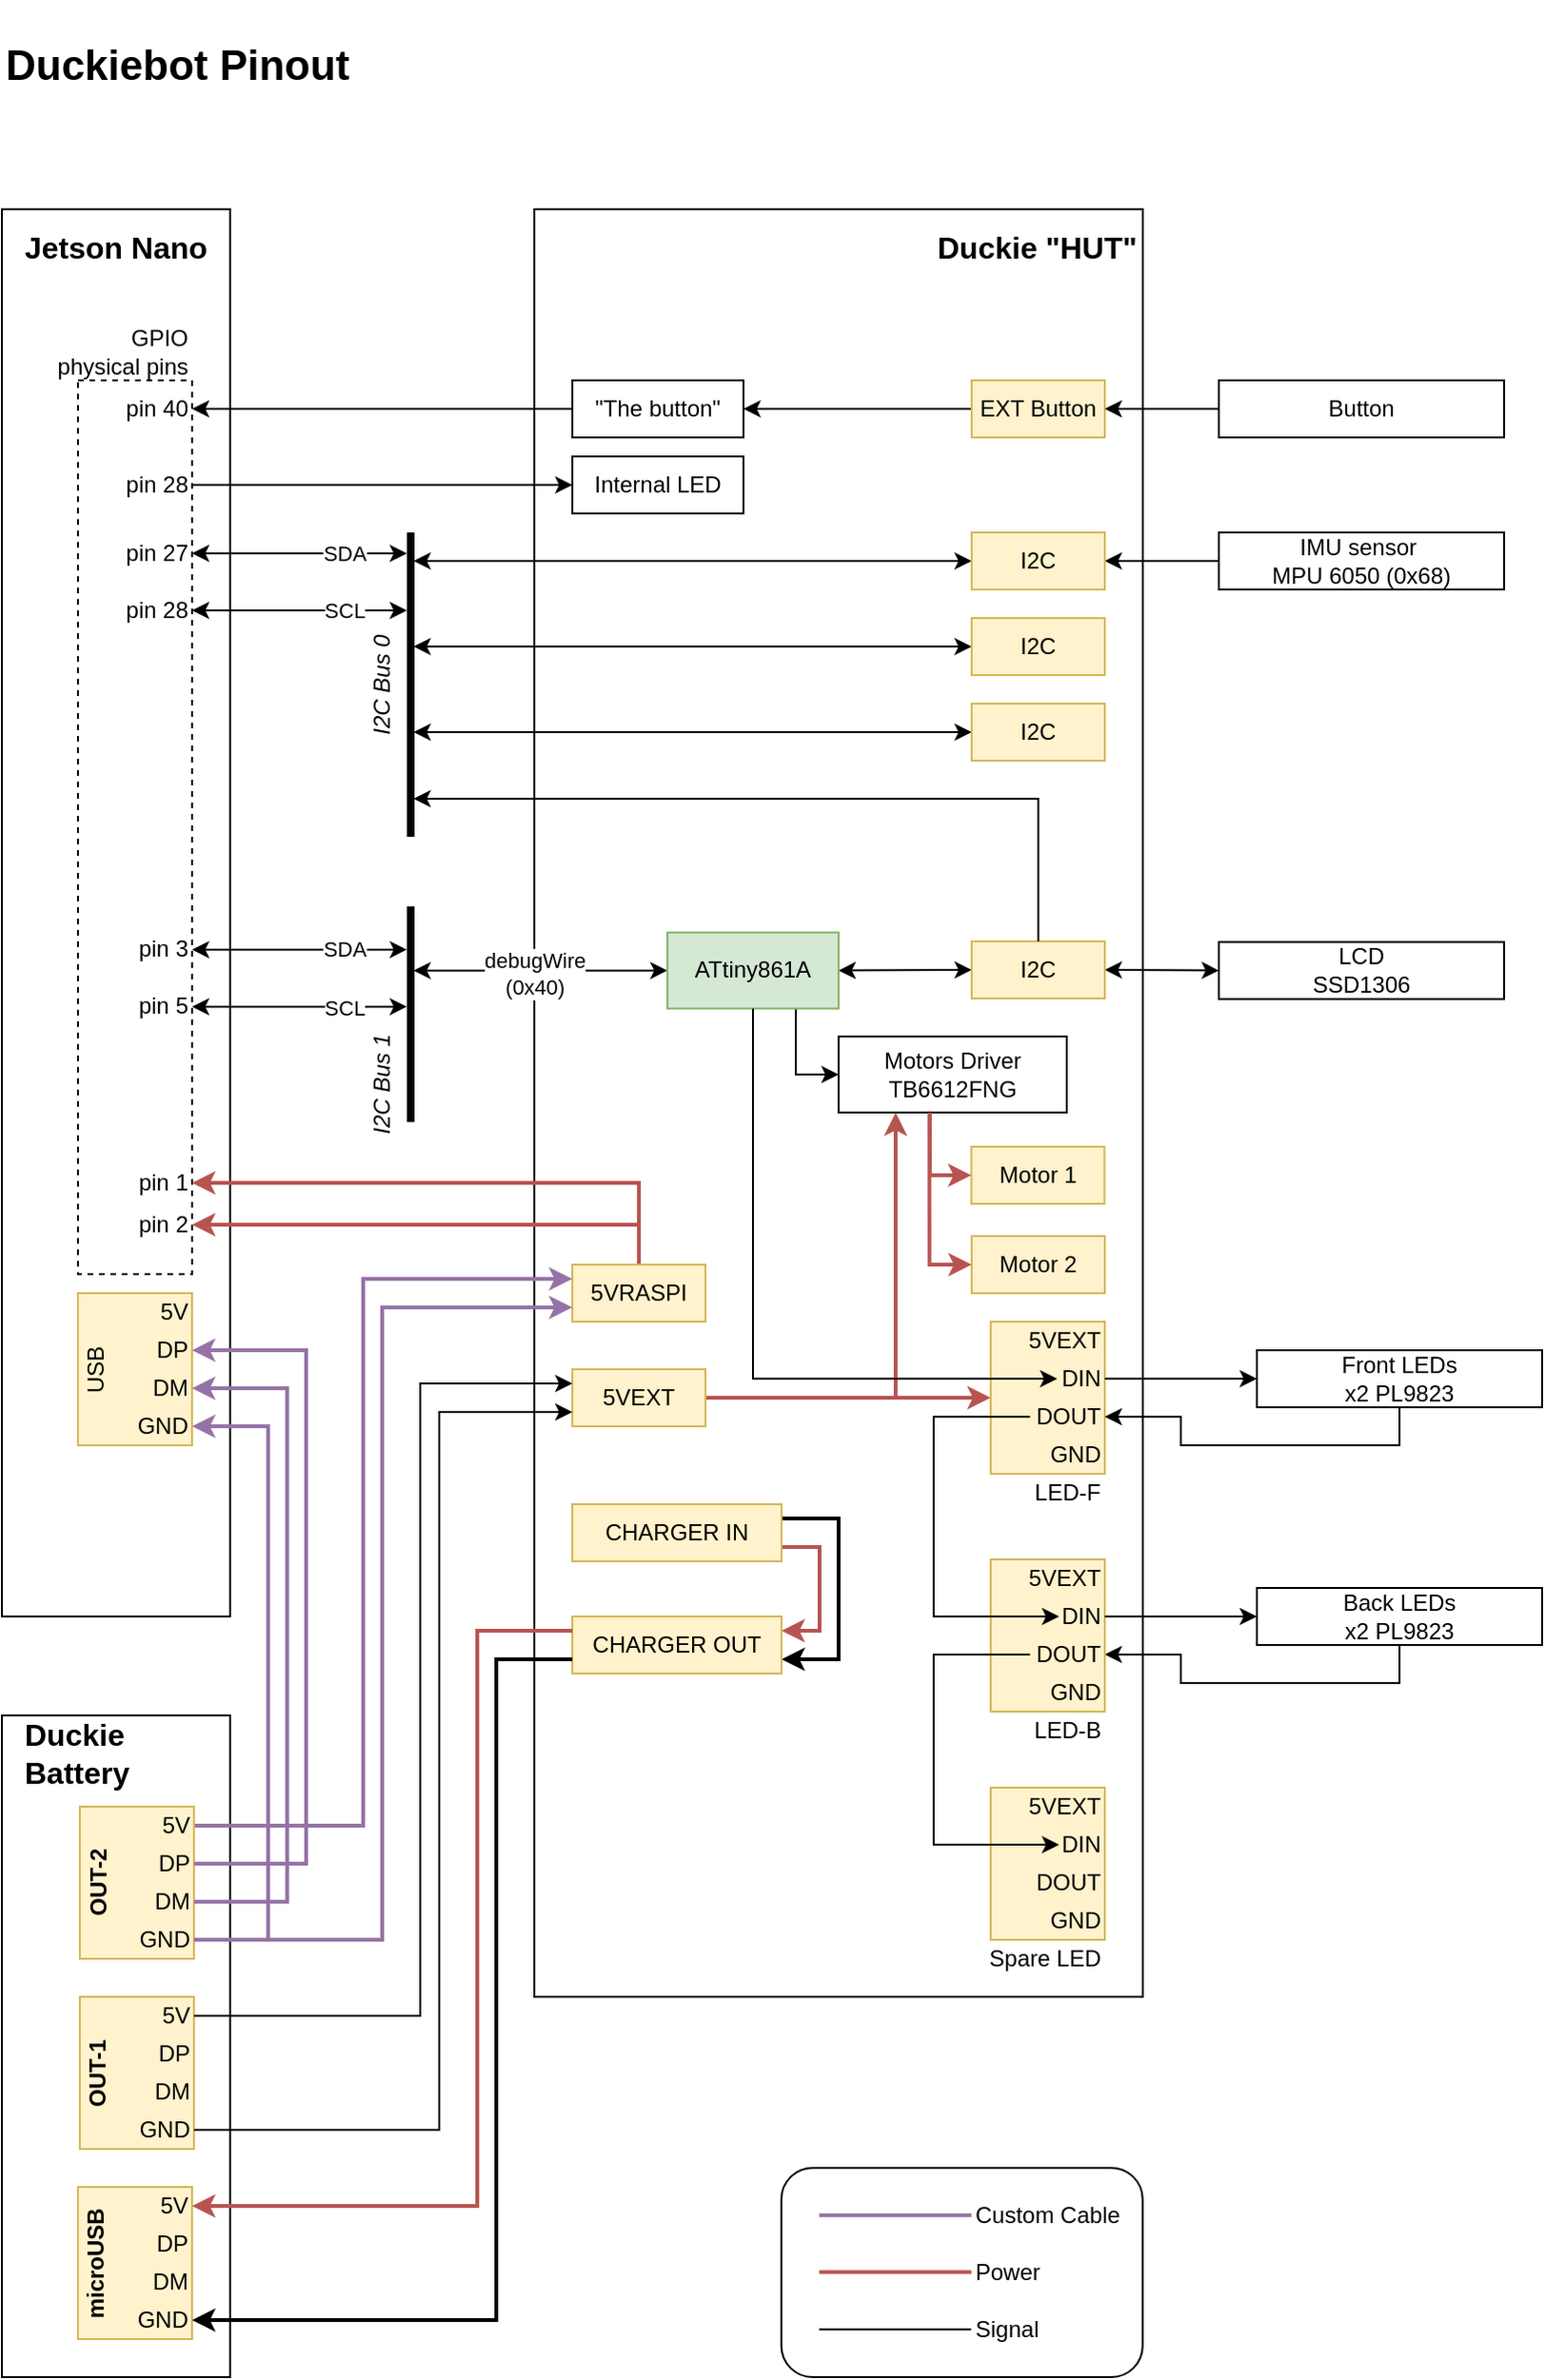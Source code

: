 <mxfile version="23.0.2" type="device" pages="2">
  <diagram name="duckiebot-pinout" id="mdFzrF5_F0aYDYwanrNT">
    <mxGraphModel dx="3887" dy="2671" grid="1" gridSize="10" guides="1" tooltips="1" connect="1" arrows="1" fold="1" page="1" pageScale="1" pageWidth="3300" pageHeight="2339" math="0" shadow="0">
      <root>
        <mxCell id="0" />
        <mxCell id="1" parent="0" />
        <mxCell id="q8zqEmmxlgiuf86WaNz--155" value="" style="rounded=1;whiteSpace=wrap;html=1;" vertex="1" parent="1">
          <mxGeometry x="449.91" y="1160" width="190" height="110" as="geometry" />
        </mxCell>
        <mxCell id="-l3Nl8sAVdUCMNRVU-qM-27" value="" style="rounded=0;whiteSpace=wrap;html=1;" vertex="1" parent="1">
          <mxGeometry x="320" y="130" width="320" height="940" as="geometry" />
        </mxCell>
        <mxCell id="q8zqEmmxlgiuf86WaNz--6" value="" style="rounded=0;whiteSpace=wrap;html=1;fillColor=none;" vertex="1" parent="1">
          <mxGeometry x="40" y="130" width="120" height="740" as="geometry" />
        </mxCell>
        <mxCell id="-l3Nl8sAVdUCMNRVU-qM-1" value="&lt;span style=&quot;font-size: 22px;&quot;&gt;&lt;font style=&quot;font-size: 22px;&quot;&gt;&lt;span style=&quot;&quot;&gt;Duckiebot Pinout&lt;/span&gt;&lt;br&gt;&lt;/font&gt;&lt;/span&gt;" style="text;html=1;strokeColor=none;fillColor=none;align=left;verticalAlign=middle;whiteSpace=wrap;rounded=0;fontStyle=1" vertex="1" parent="1">
          <mxGeometry x="40.0" y="20" width="220" height="70" as="geometry" />
        </mxCell>
        <mxCell id="-l3Nl8sAVdUCMNRVU-qM-3" value="" style="rounded=0;whiteSpace=wrap;html=1;dashed=1;" vertex="1" parent="1">
          <mxGeometry x="80" y="220" width="60" height="470" as="geometry" />
        </mxCell>
        <mxCell id="-l3Nl8sAVdUCMNRVU-qM-5" style="edgeStyle=none;rounded=0;orthogonalLoop=1;jettySize=auto;html=1;exitX=0;exitY=0.5;exitDx=0;exitDy=0;entryX=1;entryY=0.5;entryDx=0;entryDy=0;" edge="1" parent="1" source="-l3Nl8sAVdUCMNRVU-qM-4" target="-l3Nl8sAVdUCMNRVU-qM-9">
          <mxGeometry relative="1" as="geometry">
            <mxPoint x="180" y="234.735" as="targetPoint" />
            <mxPoint x="240" y="234.84" as="sourcePoint" />
          </mxGeometry>
        </mxCell>
        <mxCell id="-l3Nl8sAVdUCMNRVU-qM-4" value="&quot;The button&quot;" style="rounded=0;whiteSpace=wrap;html=1;" vertex="1" parent="1">
          <mxGeometry x="340" y="220" width="90" height="30" as="geometry" />
        </mxCell>
        <mxCell id="-l3Nl8sAVdUCMNRVU-qM-9" value="pin 40" style="text;html=1;strokeColor=none;fillColor=none;align=right;verticalAlign=middle;whiteSpace=wrap;rounded=0;" vertex="1" parent="1">
          <mxGeometry x="100" y="224" width="40" height="22" as="geometry" />
        </mxCell>
        <mxCell id="-l3Nl8sAVdUCMNRVU-qM-12" style="edgeStyle=none;rounded=0;orthogonalLoop=1;jettySize=auto;html=1;exitX=0;exitY=0.5;exitDx=0;exitDy=0;entryX=1;entryY=0.5;entryDx=0;entryDy=0;startArrow=classic;startFill=1;endArrow=none;endFill=0;" edge="1" parent="1" source="-l3Nl8sAVdUCMNRVU-qM-10" target="-l3Nl8sAVdUCMNRVU-qM-11">
          <mxGeometry relative="1" as="geometry" />
        </mxCell>
        <mxCell id="-l3Nl8sAVdUCMNRVU-qM-10" value="Internal LED" style="rounded=0;whiteSpace=wrap;html=1;" vertex="1" parent="1">
          <mxGeometry x="340" y="260" width="90" height="30" as="geometry" />
        </mxCell>
        <mxCell id="-l3Nl8sAVdUCMNRVU-qM-11" value="pin 28" style="text;html=1;strokeColor=none;fillColor=none;align=right;verticalAlign=middle;whiteSpace=wrap;rounded=0;" vertex="1" parent="1">
          <mxGeometry x="100" y="264" width="40" height="22" as="geometry" />
        </mxCell>
        <mxCell id="-l3Nl8sAVdUCMNRVU-qM-13" value="pin 27" style="text;html=1;strokeColor=none;fillColor=none;align=right;verticalAlign=middle;whiteSpace=wrap;rounded=0;" vertex="1" parent="1">
          <mxGeometry x="100" y="300" width="40" height="22" as="geometry" />
        </mxCell>
        <mxCell id="-l3Nl8sAVdUCMNRVU-qM-14" value="pin 28" style="text;html=1;strokeColor=none;fillColor=none;align=right;verticalAlign=middle;whiteSpace=wrap;rounded=0;" vertex="1" parent="1">
          <mxGeometry x="100" y="330" width="40" height="22" as="geometry" />
        </mxCell>
        <mxCell id="-l3Nl8sAVdUCMNRVU-qM-15" value="" style="line;strokeWidth=4;direction=south;html=1;perimeter=backbonePerimeter;points=[];outlineConnect=0;" vertex="1" parent="1">
          <mxGeometry x="250" y="300" width="10" height="160" as="geometry" />
        </mxCell>
        <mxCell id="-l3Nl8sAVdUCMNRVU-qM-16" value="" style="endArrow=classic;html=1;rounded=0;entryX=1;entryY=0.5;entryDx=0;entryDy=0;startArrow=classic;startFill=1;" edge="1" parent="1" source="-l3Nl8sAVdUCMNRVU-qM-15" target="-l3Nl8sAVdUCMNRVU-qM-13">
          <mxGeometry width="50" height="50" relative="1" as="geometry">
            <mxPoint x="228" y="310.78" as="sourcePoint" />
            <mxPoint x="190" y="310.78" as="targetPoint" />
          </mxGeometry>
        </mxCell>
        <mxCell id="-l3Nl8sAVdUCMNRVU-qM-18" value="SDA" style="edgeLabel;html=1;align=center;verticalAlign=middle;resizable=0;points=[];" vertex="1" connectable="0" parent="-l3Nl8sAVdUCMNRVU-qM-16">
          <mxGeometry x="0.203" y="-1" relative="1" as="geometry">
            <mxPoint x="35" y="1" as="offset" />
          </mxGeometry>
        </mxCell>
        <mxCell id="-l3Nl8sAVdUCMNRVU-qM-17" value="" style="endArrow=classic;html=1;rounded=0;entryX=1;entryY=0.5;entryDx=0;entryDy=0;startArrow=classic;startFill=1;" edge="1" parent="1" source="-l3Nl8sAVdUCMNRVU-qM-15" target="-l3Nl8sAVdUCMNRVU-qM-14">
          <mxGeometry width="50" height="50" relative="1" as="geometry">
            <mxPoint x="240" y="340" as="sourcePoint" />
            <mxPoint x="177" y="340.78" as="targetPoint" />
          </mxGeometry>
        </mxCell>
        <mxCell id="-l3Nl8sAVdUCMNRVU-qM-19" value="SCL" style="edgeLabel;html=1;align=center;verticalAlign=middle;resizable=0;points=[];" vertex="1" connectable="0" parent="-l3Nl8sAVdUCMNRVU-qM-17">
          <mxGeometry x="-0.321" y="1" relative="1" as="geometry">
            <mxPoint x="5" y="-1" as="offset" />
          </mxGeometry>
        </mxCell>
        <mxCell id="-l3Nl8sAVdUCMNRVU-qM-23" style="edgeStyle=none;rounded=0;orthogonalLoop=1;jettySize=auto;html=1;exitX=0;exitY=0.5;exitDx=0;exitDy=0;startArrow=classic;startFill=1;" edge="1" parent="1" source="q8zqEmmxlgiuf86WaNz--81" target="-l3Nl8sAVdUCMNRVU-qM-15">
          <mxGeometry relative="1" as="geometry">
            <mxPoint x="310" y="325" as="sourcePoint" />
          </mxGeometry>
        </mxCell>
        <mxCell id="q8zqEmmxlgiuf86WaNz--3" style="edgeStyle=none;rounded=0;orthogonalLoop=1;jettySize=auto;html=1;exitX=0;exitY=0.5;exitDx=0;exitDy=0;startArrow=classic;startFill=1;" edge="1" parent="1" source="-l3Nl8sAVdUCMNRVU-qM-28" target="Qi-Gxk-Kz8af5yzKqKiQ-3">
          <mxGeometry relative="1" as="geometry" />
        </mxCell>
        <mxCell id="q8zqEmmxlgiuf86WaNz--4" value="debugWire &lt;br&gt;(0x40)" style="edgeLabel;html=1;align=center;verticalAlign=middle;resizable=0;points=[];" vertex="1" connectable="0" parent="q8zqEmmxlgiuf86WaNz--3">
          <mxGeometry x="0.307" relative="1" as="geometry">
            <mxPoint x="17" y="1" as="offset" />
          </mxGeometry>
        </mxCell>
        <mxCell id="q8zqEmmxlgiuf86WaNz--104" style="edgeStyle=orthogonalEdgeStyle;rounded=0;orthogonalLoop=1;jettySize=auto;html=1;exitX=0.75;exitY=1;exitDx=0;exitDy=0;entryX=0;entryY=0.5;entryDx=0;entryDy=0;" edge="1" parent="1" source="-l3Nl8sAVdUCMNRVU-qM-28" target="-l3Nl8sAVdUCMNRVU-qM-30">
          <mxGeometry relative="1" as="geometry" />
        </mxCell>
        <mxCell id="q8zqEmmxlgiuf86WaNz--140" style="rounded=0;orthogonalLoop=1;jettySize=auto;html=1;exitX=1;exitY=0.5;exitDx=0;exitDy=0;entryX=0;entryY=0.5;entryDx=0;entryDy=0;startArrow=classic;startFill=1;" edge="1" parent="1" source="-l3Nl8sAVdUCMNRVU-qM-28" target="q8zqEmmxlgiuf86WaNz--139">
          <mxGeometry relative="1" as="geometry" />
        </mxCell>
        <mxCell id="-l3Nl8sAVdUCMNRVU-qM-28" value="ATtiny861A" style="rounded=0;whiteSpace=wrap;html=1;fillColor=#d5e8d4;strokeColor=#82b366;" vertex="1" parent="1">
          <mxGeometry x="390" y="510.33" width="90" height="40" as="geometry" />
        </mxCell>
        <mxCell id="-l3Nl8sAVdUCMNRVU-qM-30" value="Motors Driver&lt;br&gt;TB6612FNG" style="rounded=0;whiteSpace=wrap;html=1;" vertex="1" parent="1">
          <mxGeometry x="480" y="565" width="120" height="40" as="geometry" />
        </mxCell>
        <mxCell id="-l3Nl8sAVdUCMNRVU-qM-46" value="pin 3" style="text;html=1;strokeColor=none;fillColor=none;align=right;verticalAlign=middle;whiteSpace=wrap;rounded=0;" vertex="1" parent="1">
          <mxGeometry x="100" y="508.33" width="40" height="22" as="geometry" />
        </mxCell>
        <mxCell id="Qi-Gxk-Kz8af5yzKqKiQ-1" value="I2C Bus 0" style="text;html=1;strokeColor=none;fillColor=none;align=center;verticalAlign=middle;whiteSpace=wrap;rounded=0;fontStyle=2;rotation=-90;" vertex="1" parent="1">
          <mxGeometry x="210" y="365" width="60" height="30" as="geometry" />
        </mxCell>
        <mxCell id="Qi-Gxk-Kz8af5yzKqKiQ-2" value="pin 5" style="text;html=1;strokeColor=none;fillColor=none;align=right;verticalAlign=middle;whiteSpace=wrap;rounded=0;" vertex="1" parent="1">
          <mxGeometry x="100" y="538.33" width="40" height="22" as="geometry" />
        </mxCell>
        <mxCell id="Qi-Gxk-Kz8af5yzKqKiQ-3" value="" style="line;strokeWidth=4;direction=south;html=1;perimeter=backbonePerimeter;points=[];outlineConnect=0;" vertex="1" parent="1">
          <mxGeometry x="250" y="496.67" width="10" height="113.33" as="geometry" />
        </mxCell>
        <mxCell id="Qi-Gxk-Kz8af5yzKqKiQ-4" value="" style="endArrow=classic;html=1;rounded=0;entryX=1;entryY=0.5;entryDx=0;entryDy=0;startArrow=classic;startFill=1;" edge="1" parent="1" source="Qi-Gxk-Kz8af5yzKqKiQ-3" target="-l3Nl8sAVdUCMNRVU-qM-46">
          <mxGeometry width="50" height="50" relative="1" as="geometry">
            <mxPoint x="238" y="519.11" as="sourcePoint" />
            <mxPoint x="180" y="519.33" as="targetPoint" />
          </mxGeometry>
        </mxCell>
        <mxCell id="Qi-Gxk-Kz8af5yzKqKiQ-5" value="SDA" style="edgeLabel;html=1;align=center;verticalAlign=middle;resizable=0;points=[];" vertex="1" connectable="0" parent="Qi-Gxk-Kz8af5yzKqKiQ-4">
          <mxGeometry x="0.203" y="-1" relative="1" as="geometry">
            <mxPoint x="35" as="offset" />
          </mxGeometry>
        </mxCell>
        <mxCell id="Qi-Gxk-Kz8af5yzKqKiQ-6" value="" style="endArrow=classic;html=1;rounded=0;entryX=1;entryY=0.5;entryDx=0;entryDy=0;startArrow=classic;startFill=1;" edge="1" parent="1" source="Qi-Gxk-Kz8af5yzKqKiQ-3" target="Qi-Gxk-Kz8af5yzKqKiQ-2">
          <mxGeometry width="50" height="50" relative="1" as="geometry">
            <mxPoint x="250" y="548.33" as="sourcePoint" />
            <mxPoint x="180" y="549.33" as="targetPoint" />
          </mxGeometry>
        </mxCell>
        <mxCell id="Qi-Gxk-Kz8af5yzKqKiQ-7" value="SCL" style="edgeLabel;html=1;align=center;verticalAlign=middle;resizable=0;points=[];" vertex="1" connectable="0" parent="Qi-Gxk-Kz8af5yzKqKiQ-6">
          <mxGeometry x="-0.321" y="1" relative="1" as="geometry">
            <mxPoint x="5" y="-1" as="offset" />
          </mxGeometry>
        </mxCell>
        <mxCell id="Qi-Gxk-Kz8af5yzKqKiQ-8" value="I2C Bus 1" style="text;html=1;strokeColor=none;fillColor=none;align=center;verticalAlign=middle;whiteSpace=wrap;rounded=0;fontStyle=2;rotation=-90;" vertex="1" parent="1">
          <mxGeometry x="210" y="575" width="60" height="30" as="geometry" />
        </mxCell>
        <mxCell id="q8zqEmmxlgiuf86WaNz--5" value="GPIO&lt;br&gt;physical pins" style="text;html=1;strokeColor=none;fillColor=none;align=right;verticalAlign=middle;whiteSpace=wrap;rounded=0;" vertex="1" parent="1">
          <mxGeometry x="50" y="190" width="90" height="30" as="geometry" />
        </mxCell>
        <mxCell id="q8zqEmmxlgiuf86WaNz--10" style="edgeStyle=orthogonalEdgeStyle;rounded=0;orthogonalLoop=1;jettySize=auto;html=1;exitX=0.5;exitY=0;exitDx=0;exitDy=0;entryX=1;entryY=0.5;entryDx=0;entryDy=0;fillColor=#f8cecc;strokeColor=#b85450;strokeWidth=2;" edge="1" parent="1" source="q8zqEmmxlgiuf86WaNz--7" target="q8zqEmmxlgiuf86WaNz--8">
          <mxGeometry relative="1" as="geometry" />
        </mxCell>
        <mxCell id="q8zqEmmxlgiuf86WaNz--11" style="edgeStyle=orthogonalEdgeStyle;rounded=0;orthogonalLoop=1;jettySize=auto;html=1;exitX=0.5;exitY=0;exitDx=0;exitDy=0;entryX=1;entryY=0.5;entryDx=0;entryDy=0;fillColor=#f8cecc;strokeColor=#b85450;strokeWidth=2;" edge="1" parent="1" source="q8zqEmmxlgiuf86WaNz--7" target="q8zqEmmxlgiuf86WaNz--9">
          <mxGeometry relative="1" as="geometry" />
        </mxCell>
        <mxCell id="q8zqEmmxlgiuf86WaNz--7" value="5VRASPI" style="rounded=0;whiteSpace=wrap;html=1;fillColor=#fff2cc;strokeColor=#d6b656;" vertex="1" parent="1">
          <mxGeometry x="340" y="685" width="70" height="30" as="geometry" />
        </mxCell>
        <mxCell id="q8zqEmmxlgiuf86WaNz--8" value="pin 1" style="text;html=1;strokeColor=none;fillColor=none;align=right;verticalAlign=middle;whiteSpace=wrap;rounded=0;" vertex="1" parent="1">
          <mxGeometry x="100" y="631" width="40" height="22" as="geometry" />
        </mxCell>
        <mxCell id="q8zqEmmxlgiuf86WaNz--9" value="pin 2" style="text;html=1;strokeColor=none;fillColor=none;align=right;verticalAlign=middle;whiteSpace=wrap;rounded=0;" vertex="1" parent="1">
          <mxGeometry x="100" y="653" width="40" height="22" as="geometry" />
        </mxCell>
        <mxCell id="q8zqEmmxlgiuf86WaNz--101" style="edgeStyle=orthogonalEdgeStyle;rounded=0;orthogonalLoop=1;jettySize=auto;html=1;exitX=1;exitY=0.5;exitDx=0;exitDy=0;entryX=0.25;entryY=1;entryDx=0;entryDy=0;strokeWidth=2;fillColor=#f8cecc;strokeColor=#b85450;" edge="1" parent="1" source="q8zqEmmxlgiuf86WaNz--12" target="-l3Nl8sAVdUCMNRVU-qM-30">
          <mxGeometry relative="1" as="geometry" />
        </mxCell>
        <mxCell id="q8zqEmmxlgiuf86WaNz--105" style="edgeStyle=none;rounded=0;orthogonalLoop=1;jettySize=auto;html=1;exitX=1;exitY=0.5;exitDx=0;exitDy=0;entryX=0;entryY=0.5;entryDx=0;entryDy=0;strokeWidth=2;fillColor=#f8cecc;strokeColor=#b85450;" edge="1" parent="1" source="q8zqEmmxlgiuf86WaNz--12" target="q8zqEmmxlgiuf86WaNz--90">
          <mxGeometry relative="1" as="geometry" />
        </mxCell>
        <mxCell id="q8zqEmmxlgiuf86WaNz--12" value="5VEXT" style="rounded=0;whiteSpace=wrap;html=1;fillColor=#fff2cc;strokeColor=#d6b656;" vertex="1" parent="1">
          <mxGeometry x="340" y="740" width="70" height="30" as="geometry" />
        </mxCell>
        <mxCell id="q8zqEmmxlgiuf86WaNz--13" value="" style="rounded=0;whiteSpace=wrap;html=1;strokeColor=default;fillColor=none;" vertex="1" parent="1">
          <mxGeometry x="40" y="922" width="120" height="348" as="geometry" />
        </mxCell>
        <mxCell id="q8zqEmmxlgiuf86WaNz--14" value="&lt;span style=&quot;font-size: 16px;&quot;&gt;&lt;font style=&quot;font-size: 16px;&quot;&gt;&lt;span style=&quot;font-size: 16px;&quot;&gt;Jetson Nano&lt;/span&gt;&lt;br style=&quot;font-size: 16px;&quot;&gt;&lt;/font&gt;&lt;/span&gt;" style="text;html=1;strokeColor=none;fillColor=none;align=left;verticalAlign=middle;whiteSpace=wrap;rounded=0;fontStyle=1;fontSize=16;" vertex="1" parent="1">
          <mxGeometry x="49.91" y="130" width="110" height="40" as="geometry" />
        </mxCell>
        <mxCell id="q8zqEmmxlgiuf86WaNz--15" value="&lt;span style=&quot;font-size: 16px;&quot;&gt;&lt;font style=&quot;font-size: 16px;&quot;&gt;&lt;span style=&quot;font-size: 16px;&quot;&gt;Duckie &lt;br&gt;Battery&lt;/span&gt;&lt;br style=&quot;font-size: 16px;&quot;&gt;&lt;/font&gt;&lt;/span&gt;" style="text;html=1;strokeColor=none;fillColor=none;align=left;verticalAlign=middle;whiteSpace=wrap;rounded=0;fontStyle=1;fontSize=16;" vertex="1" parent="1">
          <mxGeometry x="50" y="922" width="110" height="40" as="geometry" />
        </mxCell>
        <mxCell id="q8zqEmmxlgiuf86WaNz--20" style="edgeStyle=orthogonalEdgeStyle;rounded=0;orthogonalLoop=1;jettySize=auto;html=1;exitX=1;exitY=0.5;exitDx=0;exitDy=0;entryX=0;entryY=0.25;entryDx=0;entryDy=0;fillColor=#e1d5e7;strokeColor=#9673a6;strokeWidth=2;" edge="1" parent="1" source="q8zqEmmxlgiuf86WaNz--25" target="q8zqEmmxlgiuf86WaNz--7">
          <mxGeometry relative="1" as="geometry">
            <mxPoint x="160" y="973.0" as="sourcePoint" />
            <Array as="points">
              <mxPoint x="230" y="980" />
              <mxPoint x="230" y="692" />
            </Array>
          </mxGeometry>
        </mxCell>
        <mxCell id="q8zqEmmxlgiuf86WaNz--30" value="" style="group" vertex="1" connectable="0" parent="1">
          <mxGeometry x="80" y="970" width="61" height="80" as="geometry" />
        </mxCell>
        <mxCell id="q8zqEmmxlgiuf86WaNz--24" value="" style="rounded=0;whiteSpace=wrap;html=1;fillColor=#fff2cc;strokeColor=#d6b656;" vertex="1" parent="q8zqEmmxlgiuf86WaNz--30">
          <mxGeometry x="1" width="60" height="80" as="geometry" />
        </mxCell>
        <mxCell id="q8zqEmmxlgiuf86WaNz--25" value="5V" style="text;html=1;strokeColor=none;fillColor=none;align=right;verticalAlign=middle;whiteSpace=wrap;rounded=0;" vertex="1" parent="q8zqEmmxlgiuf86WaNz--30">
          <mxGeometry x="21" width="40" height="20" as="geometry" />
        </mxCell>
        <mxCell id="q8zqEmmxlgiuf86WaNz--26" value="DP" style="text;html=1;strokeColor=none;fillColor=none;align=right;verticalAlign=middle;whiteSpace=wrap;rounded=0;" vertex="1" parent="q8zqEmmxlgiuf86WaNz--30">
          <mxGeometry x="21" y="20" width="40" height="20" as="geometry" />
        </mxCell>
        <mxCell id="q8zqEmmxlgiuf86WaNz--27" value="DM" style="text;html=1;strokeColor=none;fillColor=none;align=right;verticalAlign=middle;whiteSpace=wrap;rounded=0;" vertex="1" parent="q8zqEmmxlgiuf86WaNz--30">
          <mxGeometry x="21" y="40" width="40" height="20" as="geometry" />
        </mxCell>
        <mxCell id="q8zqEmmxlgiuf86WaNz--28" value="GND" style="text;html=1;strokeColor=none;fillColor=none;align=right;verticalAlign=middle;whiteSpace=wrap;rounded=0;" vertex="1" parent="q8zqEmmxlgiuf86WaNz--30">
          <mxGeometry x="21" y="60" width="40" height="20" as="geometry" />
        </mxCell>
        <mxCell id="q8zqEmmxlgiuf86WaNz--29" value="OUT-2" style="text;html=1;strokeColor=none;fillColor=none;align=right;verticalAlign=middle;whiteSpace=wrap;rounded=0;rotation=-90;fontStyle=1" vertex="1" parent="q8zqEmmxlgiuf86WaNz--30">
          <mxGeometry x="-9" y="29" width="40" height="22" as="geometry" />
        </mxCell>
        <mxCell id="q8zqEmmxlgiuf86WaNz--33" value="" style="group;dashed=1;" vertex="1" connectable="0" parent="1">
          <mxGeometry x="80" y="700" width="60" height="80" as="geometry" />
        </mxCell>
        <mxCell id="q8zqEmmxlgiuf86WaNz--34" value="" style="rounded=0;whiteSpace=wrap;html=1;fillColor=#fff2cc;strokeColor=#d6b656;" vertex="1" parent="q8zqEmmxlgiuf86WaNz--33">
          <mxGeometry width="60" height="80" as="geometry" />
        </mxCell>
        <mxCell id="q8zqEmmxlgiuf86WaNz--35" value="5V" style="text;html=1;strokeColor=none;fillColor=none;align=right;verticalAlign=middle;whiteSpace=wrap;rounded=0;" vertex="1" parent="q8zqEmmxlgiuf86WaNz--33">
          <mxGeometry x="20.656" width="39.344" height="20" as="geometry" />
        </mxCell>
        <mxCell id="q8zqEmmxlgiuf86WaNz--36" value="DP" style="text;html=1;strokeColor=none;fillColor=none;align=right;verticalAlign=middle;whiteSpace=wrap;rounded=0;" vertex="1" parent="q8zqEmmxlgiuf86WaNz--33">
          <mxGeometry x="20.656" y="20" width="39.344" height="20" as="geometry" />
        </mxCell>
        <mxCell id="q8zqEmmxlgiuf86WaNz--37" value="DM" style="text;html=1;strokeColor=none;fillColor=none;align=right;verticalAlign=middle;whiteSpace=wrap;rounded=0;" vertex="1" parent="q8zqEmmxlgiuf86WaNz--33">
          <mxGeometry x="20.656" y="40" width="39.344" height="20" as="geometry" />
        </mxCell>
        <mxCell id="q8zqEmmxlgiuf86WaNz--38" value="GND" style="text;html=1;strokeColor=none;fillColor=none;align=right;verticalAlign=middle;whiteSpace=wrap;rounded=0;" vertex="1" parent="q8zqEmmxlgiuf86WaNz--33">
          <mxGeometry x="20.656" y="60" width="39.344" height="20" as="geometry" />
        </mxCell>
        <mxCell id="q8zqEmmxlgiuf86WaNz--46" value="USB" style="text;html=1;strokeColor=none;fillColor=none;align=center;verticalAlign=middle;whiteSpace=wrap;rounded=0;rotation=-90;" vertex="1" parent="q8zqEmmxlgiuf86WaNz--33">
          <mxGeometry x="-10.004" y="30" width="39.344" height="20" as="geometry" />
        </mxCell>
        <mxCell id="q8zqEmmxlgiuf86WaNz--47" style="edgeStyle=orthogonalEdgeStyle;rounded=0;orthogonalLoop=1;jettySize=auto;html=1;exitX=1;exitY=0.5;exitDx=0;exitDy=0;entryX=1;entryY=0.5;entryDx=0;entryDy=0;fillColor=#e1d5e7;strokeColor=#9673a6;strokeWidth=2;" edge="1" parent="1" source="q8zqEmmxlgiuf86WaNz--26" target="q8zqEmmxlgiuf86WaNz--36">
          <mxGeometry relative="1" as="geometry">
            <Array as="points">
              <mxPoint x="200" y="1000" />
              <mxPoint x="200" y="730" />
            </Array>
          </mxGeometry>
        </mxCell>
        <mxCell id="q8zqEmmxlgiuf86WaNz--48" style="edgeStyle=orthogonalEdgeStyle;rounded=0;orthogonalLoop=1;jettySize=auto;html=1;exitX=1;exitY=0.5;exitDx=0;exitDy=0;entryX=1;entryY=0.5;entryDx=0;entryDy=0;fillColor=#e1d5e7;strokeColor=#9673a6;strokeWidth=2;" edge="1" parent="1" source="q8zqEmmxlgiuf86WaNz--27" target="q8zqEmmxlgiuf86WaNz--37">
          <mxGeometry relative="1" as="geometry">
            <Array as="points">
              <mxPoint x="190" y="1020" />
              <mxPoint x="190" y="750" />
            </Array>
          </mxGeometry>
        </mxCell>
        <mxCell id="q8zqEmmxlgiuf86WaNz--50" style="edgeStyle=orthogonalEdgeStyle;rounded=0;orthogonalLoop=1;jettySize=auto;html=1;exitX=1;exitY=0.5;exitDx=0;exitDy=0;entryX=1;entryY=0.5;entryDx=0;entryDy=0;fillColor=#e1d5e7;strokeColor=#9673a6;strokeWidth=2;" edge="1" parent="1" source="q8zqEmmxlgiuf86WaNz--28" target="q8zqEmmxlgiuf86WaNz--38">
          <mxGeometry relative="1" as="geometry">
            <Array as="points">
              <mxPoint x="180" y="1040" />
              <mxPoint x="180" y="770" />
            </Array>
          </mxGeometry>
        </mxCell>
        <mxCell id="q8zqEmmxlgiuf86WaNz--51" style="edgeStyle=orthogonalEdgeStyle;rounded=0;orthogonalLoop=1;jettySize=auto;html=1;exitX=1;exitY=0.5;exitDx=0;exitDy=0;entryX=0;entryY=0.75;entryDx=0;entryDy=0;fillColor=#e1d5e7;strokeColor=#9673a6;strokeWidth=2;" edge="1" parent="1" source="q8zqEmmxlgiuf86WaNz--28" target="q8zqEmmxlgiuf86WaNz--7">
          <mxGeometry relative="1" as="geometry">
            <mxPoint x="240" y="900" as="targetPoint" />
            <Array as="points">
              <mxPoint x="240" y="1040" />
              <mxPoint x="240" y="707" />
            </Array>
          </mxGeometry>
        </mxCell>
        <mxCell id="q8zqEmmxlgiuf86WaNz--52" value="" style="endArrow=none;html=1;rounded=0;fillColor=#e1d5e7;strokeColor=#9673a6;strokeWidth=2;" edge="1" parent="1">
          <mxGeometry width="50" height="50" relative="1" as="geometry">
            <mxPoint x="469.82" y="1184.83" as="sourcePoint" />
            <mxPoint x="549.82" y="1184.83" as="targetPoint" />
          </mxGeometry>
        </mxCell>
        <mxCell id="q8zqEmmxlgiuf86WaNz--53" value="Custom Cable" style="text;html=1;strokeColor=none;fillColor=none;align=left;verticalAlign=middle;whiteSpace=wrap;rounded=0;" vertex="1" parent="1">
          <mxGeometry x="549.82" y="1170" width="90.09" height="30" as="geometry" />
        </mxCell>
        <mxCell id="q8zqEmmxlgiuf86WaNz--56" value="" style="group;fillColor=#fff2cc;strokeColor=#d6b656;" vertex="1" connectable="0" parent="1">
          <mxGeometry x="81" y="1070" width="60" height="80" as="geometry" />
        </mxCell>
        <mxCell id="q8zqEmmxlgiuf86WaNz--57" value="" style="rounded=0;whiteSpace=wrap;html=1;fillColor=#fff2cc;strokeColor=#d6b656;" vertex="1" parent="q8zqEmmxlgiuf86WaNz--56">
          <mxGeometry width="60" height="80" as="geometry" />
        </mxCell>
        <mxCell id="q8zqEmmxlgiuf86WaNz--58" value="5V" style="text;html=1;strokeColor=none;fillColor=none;align=right;verticalAlign=middle;whiteSpace=wrap;rounded=0;" vertex="1" parent="q8zqEmmxlgiuf86WaNz--56">
          <mxGeometry x="20.656" width="39.344" height="20" as="geometry" />
        </mxCell>
        <mxCell id="q8zqEmmxlgiuf86WaNz--59" value="DP" style="text;html=1;strokeColor=none;fillColor=none;align=right;verticalAlign=middle;whiteSpace=wrap;rounded=0;" vertex="1" parent="q8zqEmmxlgiuf86WaNz--56">
          <mxGeometry x="20.656" y="20" width="39.344" height="20" as="geometry" />
        </mxCell>
        <mxCell id="q8zqEmmxlgiuf86WaNz--60" value="DM" style="text;html=1;strokeColor=none;fillColor=none;align=right;verticalAlign=middle;whiteSpace=wrap;rounded=0;" vertex="1" parent="q8zqEmmxlgiuf86WaNz--56">
          <mxGeometry x="20.656" y="40" width="39.344" height="20" as="geometry" />
        </mxCell>
        <mxCell id="q8zqEmmxlgiuf86WaNz--61" value="GND" style="text;html=1;strokeColor=none;fillColor=none;align=right;verticalAlign=middle;whiteSpace=wrap;rounded=0;" vertex="1" parent="q8zqEmmxlgiuf86WaNz--56">
          <mxGeometry x="20.656" y="60" width="39.344" height="20" as="geometry" />
        </mxCell>
        <mxCell id="q8zqEmmxlgiuf86WaNz--62" value="&lt;b&gt;OUT-1&lt;/b&gt;" style="text;html=1;strokeColor=none;fillColor=none;align=center;verticalAlign=middle;whiteSpace=wrap;rounded=0;rotation=-90;" vertex="1" parent="q8zqEmmxlgiuf86WaNz--56">
          <mxGeometry x="-10.004" y="30" width="39.344" height="20" as="geometry" />
        </mxCell>
        <mxCell id="q8zqEmmxlgiuf86WaNz--63" style="edgeStyle=orthogonalEdgeStyle;rounded=0;orthogonalLoop=1;jettySize=auto;html=1;exitX=1;exitY=0.5;exitDx=0;exitDy=0;entryX=0;entryY=0.25;entryDx=0;entryDy=0;" edge="1" parent="1" source="q8zqEmmxlgiuf86WaNz--58" target="q8zqEmmxlgiuf86WaNz--12">
          <mxGeometry relative="1" as="geometry">
            <Array as="points">
              <mxPoint x="260" y="1080" />
              <mxPoint x="260" y="748" />
            </Array>
          </mxGeometry>
        </mxCell>
        <mxCell id="q8zqEmmxlgiuf86WaNz--64" style="edgeStyle=orthogonalEdgeStyle;rounded=0;orthogonalLoop=1;jettySize=auto;html=1;exitX=1;exitY=0.5;exitDx=0;exitDy=0;entryX=0;entryY=0.75;entryDx=0;entryDy=0;" edge="1" parent="1" source="q8zqEmmxlgiuf86WaNz--61" target="q8zqEmmxlgiuf86WaNz--12">
          <mxGeometry relative="1" as="geometry">
            <mxPoint x="280" y="1050" as="targetPoint" />
            <Array as="points">
              <mxPoint x="270" y="1140" />
              <mxPoint x="270" y="763" />
            </Array>
          </mxGeometry>
        </mxCell>
        <mxCell id="q8zqEmmxlgiuf86WaNz--65" value="" style="group;fillColor=#fff2cc;strokeColor=#d6b656;" vertex="1" connectable="0" parent="1">
          <mxGeometry x="80" y="1170" width="60" height="80" as="geometry" />
        </mxCell>
        <mxCell id="q8zqEmmxlgiuf86WaNz--66" value="" style="rounded=0;whiteSpace=wrap;html=1;fillColor=#fff2cc;strokeColor=#d6b656;" vertex="1" parent="q8zqEmmxlgiuf86WaNz--65">
          <mxGeometry width="60" height="80" as="geometry" />
        </mxCell>
        <mxCell id="q8zqEmmxlgiuf86WaNz--67" value="5V" style="text;html=1;strokeColor=none;fillColor=none;align=right;verticalAlign=middle;whiteSpace=wrap;rounded=0;" vertex="1" parent="q8zqEmmxlgiuf86WaNz--65">
          <mxGeometry x="20.656" width="39.344" height="20" as="geometry" />
        </mxCell>
        <mxCell id="q8zqEmmxlgiuf86WaNz--68" value="DP" style="text;html=1;strokeColor=none;fillColor=none;align=right;verticalAlign=middle;whiteSpace=wrap;rounded=0;" vertex="1" parent="q8zqEmmxlgiuf86WaNz--65">
          <mxGeometry x="20.656" y="20" width="39.344" height="20" as="geometry" />
        </mxCell>
        <mxCell id="q8zqEmmxlgiuf86WaNz--69" value="DM" style="text;html=1;strokeColor=none;fillColor=none;align=right;verticalAlign=middle;whiteSpace=wrap;rounded=0;" vertex="1" parent="q8zqEmmxlgiuf86WaNz--65">
          <mxGeometry x="20.656" y="40" width="39.344" height="20" as="geometry" />
        </mxCell>
        <mxCell id="q8zqEmmxlgiuf86WaNz--70" value="GND" style="text;html=1;strokeColor=none;fillColor=none;align=right;verticalAlign=middle;whiteSpace=wrap;rounded=0;" vertex="1" parent="q8zqEmmxlgiuf86WaNz--65">
          <mxGeometry x="20.656" y="60" width="39.344" height="20" as="geometry" />
        </mxCell>
        <mxCell id="q8zqEmmxlgiuf86WaNz--71" value="&lt;b&gt;microUSB&lt;/b&gt;" style="text;html=1;strokeColor=none;fillColor=none;align=center;verticalAlign=middle;whiteSpace=wrap;rounded=0;rotation=-90;" vertex="1" parent="q8zqEmmxlgiuf86WaNz--65">
          <mxGeometry x="-10.004" y="30" width="39.344" height="20" as="geometry" />
        </mxCell>
        <mxCell id="q8zqEmmxlgiuf86WaNz--76" style="edgeStyle=orthogonalEdgeStyle;rounded=0;orthogonalLoop=1;jettySize=auto;html=1;exitX=1;exitY=0.25;exitDx=0;exitDy=0;entryX=1;entryY=0.75;entryDx=0;entryDy=0;strokeWidth=2;" edge="1" parent="1" source="q8zqEmmxlgiuf86WaNz--72" target="q8zqEmmxlgiuf86WaNz--73">
          <mxGeometry relative="1" as="geometry">
            <Array as="points">
              <mxPoint x="480" y="818" />
              <mxPoint x="480" y="892" />
            </Array>
          </mxGeometry>
        </mxCell>
        <mxCell id="q8zqEmmxlgiuf86WaNz--77" style="edgeStyle=orthogonalEdgeStyle;rounded=0;orthogonalLoop=1;jettySize=auto;html=1;exitX=1;exitY=0.75;exitDx=0;exitDy=0;entryX=1;entryY=0.25;entryDx=0;entryDy=0;strokeWidth=2;fillColor=#f8cecc;strokeColor=#b85450;" edge="1" parent="1" source="q8zqEmmxlgiuf86WaNz--72" target="q8zqEmmxlgiuf86WaNz--73">
          <mxGeometry relative="1" as="geometry" />
        </mxCell>
        <mxCell id="q8zqEmmxlgiuf86WaNz--72" value="CHARGER IN" style="rounded=0;whiteSpace=wrap;html=1;fillColor=#fff2cc;strokeColor=#d6b656;" vertex="1" parent="1">
          <mxGeometry x="340" y="811" width="110" height="30" as="geometry" />
        </mxCell>
        <mxCell id="q8zqEmmxlgiuf86WaNz--73" value="CHARGER OUT" style="rounded=0;whiteSpace=wrap;html=1;fillColor=#fff2cc;strokeColor=#d6b656;" vertex="1" parent="1">
          <mxGeometry x="340" y="870" width="110" height="30" as="geometry" />
        </mxCell>
        <mxCell id="q8zqEmmxlgiuf86WaNz--74" style="edgeStyle=orthogonalEdgeStyle;rounded=0;orthogonalLoop=1;jettySize=auto;html=1;exitX=1;exitY=0.5;exitDx=0;exitDy=0;entryX=0;entryY=0.25;entryDx=0;entryDy=0;startArrow=classic;startFill=1;endArrow=none;endFill=0;strokeWidth=2;fillColor=#f8cecc;strokeColor=#b85450;" edge="1" parent="1" source="q8zqEmmxlgiuf86WaNz--67" target="q8zqEmmxlgiuf86WaNz--73">
          <mxGeometry relative="1" as="geometry">
            <Array as="points">
              <mxPoint x="290" y="1180" />
              <mxPoint x="290" y="877" />
            </Array>
          </mxGeometry>
        </mxCell>
        <mxCell id="q8zqEmmxlgiuf86WaNz--75" style="edgeStyle=orthogonalEdgeStyle;rounded=0;orthogonalLoop=1;jettySize=auto;html=1;exitX=1;exitY=0.5;exitDx=0;exitDy=0;entryX=0;entryY=0.75;entryDx=0;entryDy=0;startArrow=classic;startFill=1;endArrow=none;endFill=0;strokeWidth=2;" edge="1" parent="1" source="q8zqEmmxlgiuf86WaNz--70" target="q8zqEmmxlgiuf86WaNz--73">
          <mxGeometry relative="1" as="geometry">
            <Array as="points">
              <mxPoint x="300" y="1240" />
              <mxPoint x="300" y="892" />
            </Array>
          </mxGeometry>
        </mxCell>
        <mxCell id="q8zqEmmxlgiuf86WaNz--84" style="edgeStyle=orthogonalEdgeStyle;rounded=0;orthogonalLoop=1;jettySize=auto;html=1;exitX=0;exitY=0.5;exitDx=0;exitDy=0;entryX=1;entryY=0.5;entryDx=0;entryDy=0;" edge="1" parent="1" source="q8zqEmmxlgiuf86WaNz--78" target="q8zqEmmxlgiuf86WaNz--81">
          <mxGeometry relative="1" as="geometry" />
        </mxCell>
        <mxCell id="q8zqEmmxlgiuf86WaNz--78" value="IMU sensor&amp;nbsp;&lt;br&gt;MPU 6050 (0x68)" style="rounded=0;whiteSpace=wrap;html=1;" vertex="1" parent="1">
          <mxGeometry x="680" y="300" width="150" height="30" as="geometry" />
        </mxCell>
        <mxCell id="q8zqEmmxlgiuf86WaNz--141" style="rounded=0;orthogonalLoop=1;jettySize=auto;html=1;exitX=0;exitY=0.5;exitDx=0;exitDy=0;entryX=1;entryY=0.5;entryDx=0;entryDy=0;startArrow=classic;startFill=1;" edge="1" parent="1" source="q8zqEmmxlgiuf86WaNz--79" target="q8zqEmmxlgiuf86WaNz--139">
          <mxGeometry relative="1" as="geometry" />
        </mxCell>
        <mxCell id="q8zqEmmxlgiuf86WaNz--79" value="LCD&lt;br&gt;SSD1306" style="rounded=0;whiteSpace=wrap;html=1;" vertex="1" parent="1">
          <mxGeometry x="680" y="515.33" width="150" height="30" as="geometry" />
        </mxCell>
        <mxCell id="q8zqEmmxlgiuf86WaNz--81" value="I2C" style="rounded=0;whiteSpace=wrap;html=1;fillColor=#fff2cc;strokeColor=#d6b656;" vertex="1" parent="1">
          <mxGeometry x="550" y="300" width="70" height="30" as="geometry" />
        </mxCell>
        <mxCell id="q8zqEmmxlgiuf86WaNz--86" style="edgeStyle=none;rounded=0;orthogonalLoop=1;jettySize=auto;html=1;exitX=0;exitY=0.5;exitDx=0;exitDy=0;startArrow=classic;startFill=1;" edge="1" parent="1" source="q8zqEmmxlgiuf86WaNz--82" target="-l3Nl8sAVdUCMNRVU-qM-15">
          <mxGeometry relative="1" as="geometry" />
        </mxCell>
        <mxCell id="q8zqEmmxlgiuf86WaNz--82" value="I2C" style="rounded=0;whiteSpace=wrap;html=1;fillColor=#fff2cc;strokeColor=#d6b656;" vertex="1" parent="1">
          <mxGeometry x="550" y="345" width="70" height="30" as="geometry" />
        </mxCell>
        <mxCell id="q8zqEmmxlgiuf86WaNz--131" style="edgeStyle=orthogonalEdgeStyle;rounded=0;orthogonalLoop=1;jettySize=auto;html=1;exitX=0;exitY=0.5;exitDx=0;exitDy=0;startArrow=classic;startFill=1;" edge="1" parent="1" source="q8zqEmmxlgiuf86WaNz--83" target="-l3Nl8sAVdUCMNRVU-qM-15">
          <mxGeometry relative="1" as="geometry">
            <Array as="points">
              <mxPoint x="330" y="405" />
              <mxPoint x="330" y="405" />
            </Array>
          </mxGeometry>
        </mxCell>
        <mxCell id="q8zqEmmxlgiuf86WaNz--83" value="I2C" style="rounded=0;whiteSpace=wrap;html=1;fillColor=#fff2cc;strokeColor=#d6b656;" vertex="1" parent="1">
          <mxGeometry x="550" y="390" width="70" height="30" as="geometry" />
        </mxCell>
        <mxCell id="q8zqEmmxlgiuf86WaNz--89" value="" style="group;dashed=1;fillColor=#fff2cc;strokeColor=#d6b656;" vertex="1" connectable="0" parent="1">
          <mxGeometry x="560" y="715" width="60" height="80" as="geometry" />
        </mxCell>
        <mxCell id="q8zqEmmxlgiuf86WaNz--90" value="" style="rounded=0;whiteSpace=wrap;html=1;fillColor=#fff2cc;strokeColor=#d6b656;" vertex="1" parent="q8zqEmmxlgiuf86WaNz--89">
          <mxGeometry width="60" height="80" as="geometry" />
        </mxCell>
        <mxCell id="q8zqEmmxlgiuf86WaNz--91" value="5VEXT" style="text;html=1;strokeColor=none;fillColor=none;align=right;verticalAlign=middle;whiteSpace=wrap;rounded=0;" vertex="1" parent="q8zqEmmxlgiuf86WaNz--89">
          <mxGeometry x="20.656" width="39.344" height="20" as="geometry" />
        </mxCell>
        <mxCell id="q8zqEmmxlgiuf86WaNz--92" value="DIN" style="text;html=1;strokeColor=none;fillColor=none;align=right;verticalAlign=middle;whiteSpace=wrap;rounded=0;" vertex="1" parent="q8zqEmmxlgiuf86WaNz--89">
          <mxGeometry x="35" y="20" width="25" height="20" as="geometry" />
        </mxCell>
        <mxCell id="q8zqEmmxlgiuf86WaNz--93" value="DOUT" style="text;html=1;strokeColor=none;fillColor=none;align=right;verticalAlign=middle;whiteSpace=wrap;rounded=0;" vertex="1" parent="q8zqEmmxlgiuf86WaNz--89">
          <mxGeometry x="20.656" y="40" width="39.344" height="20" as="geometry" />
        </mxCell>
        <mxCell id="q8zqEmmxlgiuf86WaNz--94" value="GND" style="text;html=1;strokeColor=none;fillColor=none;align=right;verticalAlign=middle;whiteSpace=wrap;rounded=0;" vertex="1" parent="q8zqEmmxlgiuf86WaNz--89">
          <mxGeometry x="20.656" y="60" width="39.344" height="20" as="geometry" />
        </mxCell>
        <mxCell id="q8zqEmmxlgiuf86WaNz--97" style="edgeStyle=none;rounded=0;orthogonalLoop=1;jettySize=auto;html=1;exitX=0;exitY=0.5;exitDx=0;exitDy=0;entryX=1;entryY=0.5;entryDx=0;entryDy=0;" edge="1" parent="1" source="q8zqEmmxlgiuf86WaNz--96" target="-l3Nl8sAVdUCMNRVU-qM-4">
          <mxGeometry relative="1" as="geometry" />
        </mxCell>
        <mxCell id="q8zqEmmxlgiuf86WaNz--96" value="EXT Button" style="rounded=0;whiteSpace=wrap;html=1;fillColor=#fff2cc;strokeColor=#d6b656;" vertex="1" parent="1">
          <mxGeometry x="550" y="220" width="70" height="30" as="geometry" />
        </mxCell>
        <mxCell id="q8zqEmmxlgiuf86WaNz--100" style="edgeStyle=none;rounded=0;orthogonalLoop=1;jettySize=auto;html=1;exitX=0;exitY=0.5;exitDx=0;exitDy=0;entryX=1;entryY=0.5;entryDx=0;entryDy=0;" edge="1" parent="1" source="q8zqEmmxlgiuf86WaNz--99" target="q8zqEmmxlgiuf86WaNz--96">
          <mxGeometry relative="1" as="geometry" />
        </mxCell>
        <mxCell id="q8zqEmmxlgiuf86WaNz--99" value="Button" style="rounded=0;whiteSpace=wrap;html=1;" vertex="1" parent="1">
          <mxGeometry x="680" y="220" width="150" height="30" as="geometry" />
        </mxCell>
        <mxCell id="q8zqEmmxlgiuf86WaNz--110" style="edgeStyle=orthogonalEdgeStyle;rounded=0;orthogonalLoop=1;jettySize=auto;html=1;exitX=0.5;exitY=1;exitDx=0;exitDy=0;entryX=1;entryY=0.5;entryDx=0;entryDy=0;" edge="1" parent="1" source="q8zqEmmxlgiuf86WaNz--106" target="q8zqEmmxlgiuf86WaNz--93">
          <mxGeometry relative="1" as="geometry" />
        </mxCell>
        <mxCell id="q8zqEmmxlgiuf86WaNz--106" value="Front LEDs&lt;br&gt;x2 PL9823" style="rounded=0;whiteSpace=wrap;html=1;" vertex="1" parent="1">
          <mxGeometry x="700" y="730" width="150" height="30" as="geometry" />
        </mxCell>
        <mxCell id="q8zqEmmxlgiuf86WaNz--108" value="" style="endArrow=classic;html=1;rounded=0;edgeStyle=orthogonalEdgeStyle;exitX=0.5;exitY=1;exitDx=0;exitDy=0;entryX=0;entryY=0.5;entryDx=0;entryDy=0;" edge="1" parent="1" source="-l3Nl8sAVdUCMNRVU-qM-28" target="q8zqEmmxlgiuf86WaNz--92">
          <mxGeometry width="50" height="50" relative="1" as="geometry">
            <mxPoint x="740" y="680" as="sourcePoint" />
            <mxPoint x="790" y="630" as="targetPoint" />
          </mxGeometry>
        </mxCell>
        <mxCell id="q8zqEmmxlgiuf86WaNz--109" style="edgeStyle=none;rounded=0;orthogonalLoop=1;jettySize=auto;html=1;exitX=1;exitY=0.5;exitDx=0;exitDy=0;entryX=0;entryY=0.5;entryDx=0;entryDy=0;" edge="1" parent="1" source="q8zqEmmxlgiuf86WaNz--92" target="q8zqEmmxlgiuf86WaNz--106">
          <mxGeometry relative="1" as="geometry" />
        </mxCell>
        <mxCell id="q8zqEmmxlgiuf86WaNz--122" style="edgeStyle=orthogonalEdgeStyle;rounded=0;orthogonalLoop=1;jettySize=auto;html=1;exitX=0.5;exitY=1;exitDx=0;exitDy=0;entryX=1;entryY=0.5;entryDx=0;entryDy=0;" edge="1" parent="1" source="q8zqEmmxlgiuf86WaNz--111" target="q8zqEmmxlgiuf86WaNz--116">
          <mxGeometry relative="1" as="geometry" />
        </mxCell>
        <mxCell id="q8zqEmmxlgiuf86WaNz--111" value="Back LEDs&lt;br&gt;x2 PL9823" style="rounded=0;whiteSpace=wrap;html=1;" vertex="1" parent="1">
          <mxGeometry x="700" y="855" width="150" height="30" as="geometry" />
        </mxCell>
        <mxCell id="q8zqEmmxlgiuf86WaNz--112" value="" style="group;dashed=1;fillColor=#fff2cc;strokeColor=#d6b656;" vertex="1" connectable="0" parent="1">
          <mxGeometry x="560" y="840" width="60" height="80" as="geometry" />
        </mxCell>
        <mxCell id="q8zqEmmxlgiuf86WaNz--113" value="" style="rounded=0;whiteSpace=wrap;html=1;fillColor=#fff2cc;strokeColor=#d6b656;" vertex="1" parent="q8zqEmmxlgiuf86WaNz--112">
          <mxGeometry width="60" height="80" as="geometry" />
        </mxCell>
        <mxCell id="q8zqEmmxlgiuf86WaNz--114" value="5VEXT" style="text;html=1;strokeColor=none;fillColor=none;align=right;verticalAlign=middle;whiteSpace=wrap;rounded=0;" vertex="1" parent="q8zqEmmxlgiuf86WaNz--112">
          <mxGeometry x="20.656" width="39.344" height="20" as="geometry" />
        </mxCell>
        <mxCell id="q8zqEmmxlgiuf86WaNz--115" value="DIN" style="text;html=1;strokeColor=none;fillColor=none;align=right;verticalAlign=middle;whiteSpace=wrap;rounded=0;" vertex="1" parent="q8zqEmmxlgiuf86WaNz--112">
          <mxGeometry x="36" y="20" width="24" height="20" as="geometry" />
        </mxCell>
        <mxCell id="q8zqEmmxlgiuf86WaNz--116" value="DOUT" style="text;html=1;strokeColor=none;fillColor=none;align=right;verticalAlign=middle;whiteSpace=wrap;rounded=0;" vertex="1" parent="q8zqEmmxlgiuf86WaNz--112">
          <mxGeometry x="20.656" y="40" width="39.344" height="20" as="geometry" />
        </mxCell>
        <mxCell id="q8zqEmmxlgiuf86WaNz--117" value="GND" style="text;html=1;strokeColor=none;fillColor=none;align=right;verticalAlign=middle;whiteSpace=wrap;rounded=0;" vertex="1" parent="q8zqEmmxlgiuf86WaNz--112">
          <mxGeometry x="20.656" y="60" width="39.344" height="20" as="geometry" />
        </mxCell>
        <mxCell id="q8zqEmmxlgiuf86WaNz--119" style="edgeStyle=orthogonalEdgeStyle;rounded=0;orthogonalLoop=1;jettySize=auto;html=1;exitX=0;exitY=0.5;exitDx=0;exitDy=0;entryX=0;entryY=0.5;entryDx=0;entryDy=0;" edge="1" parent="1" source="q8zqEmmxlgiuf86WaNz--93" target="q8zqEmmxlgiuf86WaNz--115">
          <mxGeometry relative="1" as="geometry">
            <Array as="points">
              <mxPoint x="530" y="765" />
              <mxPoint x="530" y="870" />
            </Array>
          </mxGeometry>
        </mxCell>
        <mxCell id="q8zqEmmxlgiuf86WaNz--95" value="LED-F" style="text;html=1;strokeColor=none;fillColor=none;align=center;verticalAlign=middle;whiteSpace=wrap;rounded=0;rotation=0;" vertex="1" parent="1">
          <mxGeometry x="580.656" y="795" width="39.344" height="20" as="geometry" />
        </mxCell>
        <mxCell id="q8zqEmmxlgiuf86WaNz--120" value="LED-B" style="text;html=1;strokeColor=none;fillColor=none;align=center;verticalAlign=middle;whiteSpace=wrap;rounded=0;rotation=0;" vertex="1" parent="1">
          <mxGeometry x="580.656" y="920" width="39.344" height="20" as="geometry" />
        </mxCell>
        <mxCell id="q8zqEmmxlgiuf86WaNz--121" style="edgeStyle=orthogonalEdgeStyle;rounded=0;orthogonalLoop=1;jettySize=auto;html=1;exitX=1;exitY=0.5;exitDx=0;exitDy=0;entryX=0;entryY=0.5;entryDx=0;entryDy=0;" edge="1" parent="1" source="q8zqEmmxlgiuf86WaNz--115" target="q8zqEmmxlgiuf86WaNz--111">
          <mxGeometry relative="1" as="geometry" />
        </mxCell>
        <mxCell id="q8zqEmmxlgiuf86WaNz--123" value="" style="group;fillColor=#fff2cc;strokeColor=#d6b656;" vertex="1" connectable="0" parent="1">
          <mxGeometry x="560" y="960" width="60" height="80" as="geometry" />
        </mxCell>
        <mxCell id="q8zqEmmxlgiuf86WaNz--124" value="" style="rounded=0;whiteSpace=wrap;html=1;fillColor=#fff2cc;strokeColor=#d6b656;" vertex="1" parent="q8zqEmmxlgiuf86WaNz--123">
          <mxGeometry width="60" height="80" as="geometry" />
        </mxCell>
        <mxCell id="q8zqEmmxlgiuf86WaNz--125" value="5VEXT" style="text;html=1;strokeColor=none;fillColor=none;align=right;verticalAlign=middle;whiteSpace=wrap;rounded=0;" vertex="1" parent="q8zqEmmxlgiuf86WaNz--123">
          <mxGeometry x="20.656" width="39.344" height="20" as="geometry" />
        </mxCell>
        <mxCell id="q8zqEmmxlgiuf86WaNz--126" value="DIN" style="text;html=1;strokeColor=none;fillColor=none;align=right;verticalAlign=middle;whiteSpace=wrap;rounded=0;" vertex="1" parent="q8zqEmmxlgiuf86WaNz--123">
          <mxGeometry x="36" y="20" width="24" height="20" as="geometry" />
        </mxCell>
        <mxCell id="q8zqEmmxlgiuf86WaNz--127" value="DOUT" style="text;html=1;strokeColor=none;fillColor=none;align=right;verticalAlign=middle;whiteSpace=wrap;rounded=0;" vertex="1" parent="q8zqEmmxlgiuf86WaNz--123">
          <mxGeometry x="20.656" y="40" width="39.344" height="20" as="geometry" />
        </mxCell>
        <mxCell id="q8zqEmmxlgiuf86WaNz--128" value="GND" style="text;html=1;strokeColor=none;fillColor=none;align=right;verticalAlign=middle;whiteSpace=wrap;rounded=0;" vertex="1" parent="q8zqEmmxlgiuf86WaNz--123">
          <mxGeometry x="20.656" y="60" width="39.344" height="20" as="geometry" />
        </mxCell>
        <mxCell id="q8zqEmmxlgiuf86WaNz--129" value="Spare LED" style="text;html=1;strokeColor=none;fillColor=none;align=right;verticalAlign=middle;whiteSpace=wrap;rounded=0;rotation=0;" vertex="1" parent="1">
          <mxGeometry x="550" y="1040" width="70" height="20" as="geometry" />
        </mxCell>
        <mxCell id="q8zqEmmxlgiuf86WaNz--130" style="edgeStyle=orthogonalEdgeStyle;rounded=0;orthogonalLoop=1;jettySize=auto;html=1;exitX=0;exitY=0.5;exitDx=0;exitDy=0;entryX=0;entryY=0.5;entryDx=0;entryDy=0;" edge="1" parent="1" source="q8zqEmmxlgiuf86WaNz--116" target="q8zqEmmxlgiuf86WaNz--126">
          <mxGeometry relative="1" as="geometry">
            <Array as="points">
              <mxPoint x="530" y="890" />
              <mxPoint x="530" y="990" />
            </Array>
          </mxGeometry>
        </mxCell>
        <mxCell id="q8zqEmmxlgiuf86WaNz--139" value="I2C" style="rounded=0;whiteSpace=wrap;html=1;fillColor=#fff2cc;strokeColor=#d6b656;" vertex="1" parent="1">
          <mxGeometry x="550" y="515" width="70" height="30" as="geometry" />
        </mxCell>
        <mxCell id="q8zqEmmxlgiuf86WaNz--142" style="edgeStyle=orthogonalEdgeStyle;rounded=0;orthogonalLoop=1;jettySize=auto;html=1;exitX=0.5;exitY=0;exitDx=0;exitDy=0;" edge="1" parent="1" source="q8zqEmmxlgiuf86WaNz--139" target="-l3Nl8sAVdUCMNRVU-qM-15">
          <mxGeometry relative="1" as="geometry">
            <Array as="points">
              <mxPoint x="585" y="440" />
            </Array>
          </mxGeometry>
        </mxCell>
        <mxCell id="q8zqEmmxlgiuf86WaNz--143" value="&lt;span style=&quot;font-size: 16px;&quot;&gt;&lt;font style=&quot;font-size: 16px;&quot;&gt;&lt;span style=&quot;font-size: 16px;&quot;&gt;Duckie &quot;HUT&quot;&lt;/span&gt;&lt;br style=&quot;font-size: 16px;&quot;&gt;&lt;/font&gt;&lt;/span&gt;" style="text;html=1;strokeColor=none;fillColor=none;align=left;verticalAlign=middle;whiteSpace=wrap;rounded=0;fontStyle=1;fontSize=16;" vertex="1" parent="1">
          <mxGeometry x="530" y="130" width="110" height="40" as="geometry" />
        </mxCell>
        <mxCell id="q8zqEmmxlgiuf86WaNz--146" value="" style="endArrow=none;html=1;rounded=0;fillColor=#f8cecc;strokeColor=#b85450;strokeWidth=2;" edge="1" parent="1">
          <mxGeometry width="50" height="50" relative="1" as="geometry">
            <mxPoint x="469.82" y="1214.8" as="sourcePoint" />
            <mxPoint x="549.82" y="1214.8" as="targetPoint" />
          </mxGeometry>
        </mxCell>
        <mxCell id="q8zqEmmxlgiuf86WaNz--147" value="Power" style="text;html=1;strokeColor=none;fillColor=none;align=left;verticalAlign=middle;whiteSpace=wrap;rounded=0;" vertex="1" parent="1">
          <mxGeometry x="549.82" y="1200" width="90.09" height="30" as="geometry" />
        </mxCell>
        <mxCell id="q8zqEmmxlgiuf86WaNz--148" value="Motor 1" style="rounded=0;whiteSpace=wrap;html=1;fillColor=#fff2cc;strokeColor=#d6b656;" vertex="1" parent="1">
          <mxGeometry x="549.82" y="623" width="70" height="30" as="geometry" />
        </mxCell>
        <mxCell id="q8zqEmmxlgiuf86WaNz--149" value="Motor 2" style="rounded=0;whiteSpace=wrap;html=1;fillColor=#fff2cc;strokeColor=#d6b656;" vertex="1" parent="1">
          <mxGeometry x="550" y="670" width="70" height="30" as="geometry" />
        </mxCell>
        <mxCell id="q8zqEmmxlgiuf86WaNz--153" value="" style="endArrow=classic;html=1;rounded=0;exitX=0.4;exitY=0.999;exitDx=0;exitDy=0;exitPerimeter=0;entryX=0;entryY=0.5;entryDx=0;entryDy=0;edgeStyle=orthogonalEdgeStyle;fillColor=#f8cecc;strokeColor=#b85450;strokeWidth=2;" edge="1" parent="1" source="-l3Nl8sAVdUCMNRVU-qM-30" target="q8zqEmmxlgiuf86WaNz--148">
          <mxGeometry width="50" height="50" relative="1" as="geometry">
            <mxPoint x="670" y="640" as="sourcePoint" />
            <mxPoint x="720" y="590" as="targetPoint" />
          </mxGeometry>
        </mxCell>
        <mxCell id="q8zqEmmxlgiuf86WaNz--154" value="" style="endArrow=classic;html=1;rounded=0;exitX=0.398;exitY=1.009;exitDx=0;exitDy=0;exitPerimeter=0;entryX=0;entryY=0.5;entryDx=0;entryDy=0;edgeStyle=orthogonalEdgeStyle;fillColor=#f8cecc;strokeColor=#b85450;strokeWidth=2;" edge="1" parent="1" source="-l3Nl8sAVdUCMNRVU-qM-30" target="q8zqEmmxlgiuf86WaNz--149">
          <mxGeometry width="50" height="50" relative="1" as="geometry">
            <mxPoint x="538" y="615" as="sourcePoint" />
            <mxPoint x="560" y="648" as="targetPoint" />
          </mxGeometry>
        </mxCell>
        <mxCell id="q8zqEmmxlgiuf86WaNz--157" value="" style="endArrow=none;html=1;rounded=0;strokeWidth=1;" edge="1" parent="1">
          <mxGeometry width="50" height="50" relative="1" as="geometry">
            <mxPoint x="469.73" y="1244.82" as="sourcePoint" />
            <mxPoint x="549.73" y="1244.82" as="targetPoint" />
          </mxGeometry>
        </mxCell>
        <mxCell id="q8zqEmmxlgiuf86WaNz--158" value="Signal" style="text;html=1;strokeColor=none;fillColor=none;align=left;verticalAlign=middle;whiteSpace=wrap;rounded=0;" vertex="1" parent="1">
          <mxGeometry x="549.91" y="1230" width="90.09" height="30" as="geometry" />
        </mxCell>
      </root>
    </mxGraphModel>
  </diagram>
  <diagram id="6XKJnW4vuPYhtj1BG7m7" name="jetson-nano-gpio-pinout">
    <mxGraphModel dx="1841" dy="1265" grid="1" gridSize="10" guides="1" tooltips="1" connect="1" arrows="1" fold="1" page="1" pageScale="1" pageWidth="3300" pageHeight="2339" math="0" shadow="0">
      <root>
        <mxCell id="0" />
        <mxCell id="1" parent="0" />
        <mxCell id="y8XVwEbXQF_2PI34qZRQ-157" value="" style="rounded=0;whiteSpace=wrap;html=1;dashed=1;" vertex="1" parent="1">
          <mxGeometry x="30.02" y="750" width="179.99" height="100" as="geometry" />
        </mxCell>
        <mxCell id="y8XVwEbXQF_2PI34qZRQ-101" value="" style="rounded=0;whiteSpace=wrap;html=1;fillColor=#d5e8d4;strokeColor=none;" vertex="1" parent="1">
          <mxGeometry x="100" y="330" width="20" height="20" as="geometry" />
        </mxCell>
        <mxCell id="y8XVwEbXQF_2PI34qZRQ-102" value="&lt;b&gt;LCD_TE&lt;br&gt;&lt;/b&gt;&lt;i&gt;Sysfs GPIO:&amp;nbsp;gpio194&lt;/i&gt;&lt;b&gt;&lt;br&gt;&lt;/b&gt;" style="rounded=0;whiteSpace=wrap;html=1;fillColor=#d5e8d4;strokeColor=none;align=right;fontSize=7;" vertex="1" parent="1">
          <mxGeometry x="30.01" y="330" width="69.99" height="20" as="geometry" />
        </mxCell>
        <mxCell id="y8XVwEbXQF_2PI34qZRQ-93" value="" style="rounded=0;whiteSpace=wrap;html=1;fillColor=#000000;strokeColor=none;" vertex="1" parent="1">
          <mxGeometry x="100.01" y="240" width="20" height="20" as="geometry" />
        </mxCell>
        <mxCell id="y8XVwEbXQF_2PI34qZRQ-94" value="&lt;font style=&quot;font-size: 7px;&quot; color=&quot;#ffffff&quot;&gt;&lt;b style=&quot;font-size: 7px;&quot;&gt;GND&lt;/b&gt;&lt;/font&gt;" style="rounded=0;whiteSpace=wrap;html=1;fillColor=#000000;strokeColor=none;align=right;fontSize=7;" vertex="1" parent="1">
          <mxGeometry x="30.01" y="240" width="70" height="20" as="geometry" />
        </mxCell>
        <mxCell id="y8XVwEbXQF_2PI34qZRQ-90" value="" style="rounded=0;whiteSpace=wrap;html=1;fillColor=#CCFFFF;strokeColor=none;" vertex="1" parent="1">
          <mxGeometry x="100.01" y="210" width="20" height="20" as="geometry" />
        </mxCell>
        <mxCell id="y8XVwEbXQF_2PI34qZRQ-91" value="&lt;b&gt;AUDIO_MCLK&lt;/b&gt;&lt;br&gt;&lt;i style=&quot;border-color: var(--border-color); text-align: left;&quot;&gt;Sysfs GPIO:&amp;nbsp;gpio216&lt;/i&gt;" style="rounded=0;whiteSpace=wrap;html=1;fillColor=#CCFFFF;strokeColor=none;align=right;fontSize=7;" vertex="1" parent="1">
          <mxGeometry x="30.01" y="210" width="70" height="20" as="geometry" />
        </mxCell>
        <mxCell id="y8XVwEbXQF_2PI34qZRQ-85" value="" style="rounded=0;whiteSpace=wrap;html=1;fillColor=#FFCCFF;strokeColor=none;" vertex="1" parent="1">
          <mxGeometry x="100.01" y="150" width="20" height="20" as="geometry" />
        </mxCell>
        <mxCell id="y8XVwEbXQF_2PI34qZRQ-86" value="&lt;b&gt;I2C_2_SDA&lt;/b&gt;&lt;br&gt;&lt;i&gt;I2C Bus 1&lt;/i&gt;" style="rounded=0;whiteSpace=wrap;html=1;fillColor=#FFCCFF;strokeColor=none;align=right;fontSize=7;" vertex="1" parent="1">
          <mxGeometry x="30.01" y="150" width="70" height="20" as="geometry" />
        </mxCell>
        <mxCell id="y8XVwEbXQF_2PI34qZRQ-83" value="" style="rounded=0;whiteSpace=wrap;html=1;fillColor=#fff2cc;strokeColor=none;" vertex="1" parent="1">
          <mxGeometry x="100.01" y="120" width="20" height="20" as="geometry" />
        </mxCell>
        <mxCell id="y8XVwEbXQF_2PI34qZRQ-84" value="&lt;b style=&quot;font-size: 7px;&quot;&gt;3.3V&lt;/b&gt;" style="rounded=0;whiteSpace=wrap;html=1;fillColor=#fff2cc;strokeColor=none;align=right;fontSize=7;" vertex="1" parent="1">
          <mxGeometry x="30.01" y="120" width="70" height="20" as="geometry" />
        </mxCell>
        <mxCell id="y8XVwEbXQF_2PI34qZRQ-18" value="" style="rounded=0;whiteSpace=wrap;html=1;fillColor=#CCFFFF;strokeColor=none;" vertex="1" parent="1">
          <mxGeometry x="150.02" y="270" width="20" height="20" as="geometry" />
        </mxCell>
        <mxCell id="y8XVwEbXQF_2PI34qZRQ-19" value="&lt;b&gt;I2S_4_SCLK&lt;br&gt;&lt;/b&gt;&lt;i&gt;Sysfs GPIO:&amp;nbsp;gpio79&lt;/i&gt;&lt;b&gt;&lt;br&gt;&lt;/b&gt;" style="rounded=0;whiteSpace=wrap;html=1;fillColor=#CCFFFF;strokeColor=none;align=left;fontSize=7;" vertex="1" parent="1">
          <mxGeometry x="170.02" y="270" width="69.99" height="20" as="geometry" />
        </mxCell>
        <mxCell id="y8XVwEbXQF_2PI34qZRQ-13" value="" style="rounded=0;whiteSpace=wrap;html=1;fillColor=#e1d5e7;strokeColor=none;" vertex="1" parent="1">
          <mxGeometry x="150.02" y="210" width="20" height="20" as="geometry" />
        </mxCell>
        <mxCell id="y8XVwEbXQF_2PI34qZRQ-14" value="&lt;b style=&quot;font-size: 7px;&quot;&gt;UART_2_TX&lt;/b&gt;&lt;br style=&quot;font-size: 7px;&quot;&gt;&lt;i&gt;/dev/ttyTHS1&lt;/i&gt;" style="rounded=0;whiteSpace=wrap;html=1;fillColor=#e1d5e7;strokeColor=none;align=left;fontSize=7;" vertex="1" parent="1">
          <mxGeometry x="170.02" y="210" width="69.99" height="20" as="geometry" />
        </mxCell>
        <mxCell id="AL_r0lAHZyNU0MacqPN_-1" value="" style="rounded=0;whiteSpace=wrap;html=1;fillColor=#000000;strokeColor=none;" parent="1" vertex="1">
          <mxGeometry x="150.01" y="180" width="20" height="20" as="geometry" />
        </mxCell>
        <mxCell id="AL_r0lAHZyNU0MacqPN_-2" value="" style="rounded=0;whiteSpace=wrap;html=1;fillColor=#f8cecc;strokeColor=none;" parent="1" vertex="1">
          <mxGeometry x="150.01" y="150" width="20" height="20" as="geometry" />
        </mxCell>
        <mxCell id="AL_r0lAHZyNU0MacqPN_-3" value="" style="rounded=0;whiteSpace=wrap;html=1;fillColor=#f8cecc;strokeColor=none;" parent="1" vertex="1">
          <mxGeometry x="150.01" y="120" width="20" height="20" as="geometry" />
        </mxCell>
        <mxCell id="AL_r0lAHZyNU0MacqPN_-5" value="2" style="ellipse;whiteSpace=wrap;html=1;aspect=fixed;verticalAlign=middle;align=center;fillColor=#f8cecc;strokeColor=#b85450;" parent="1" vertex="1">
          <mxGeometry x="140.01" y="120" width="20" height="20" as="geometry" />
        </mxCell>
        <mxCell id="AL_r0lAHZyNU0MacqPN_-6" value="1" style="ellipse;whiteSpace=wrap;html=1;aspect=fixed;verticalAlign=middle;align=center;fillColor=#fff2cc;strokeColor=#d6b656;" parent="1" vertex="1">
          <mxGeometry x="110.02" y="120" width="20" height="20" as="geometry" />
        </mxCell>
        <mxCell id="AL_r0lAHZyNU0MacqPN_-7" value="4" style="ellipse;whiteSpace=wrap;html=1;aspect=fixed;verticalAlign=middle;align=center;fillColor=#f8cecc;strokeColor=#b85450;" parent="1" vertex="1">
          <mxGeometry x="140.01" y="150" width="20" height="20" as="geometry" />
        </mxCell>
        <mxCell id="AL_r0lAHZyNU0MacqPN_-8" value="3" style="ellipse;whiteSpace=wrap;html=1;aspect=fixed;verticalAlign=middle;align=center;fillColor=#FFCCFF;strokeColor=#CC00CC;" parent="1" vertex="1">
          <mxGeometry x="110.02" y="150" width="20" height="20" as="geometry" />
        </mxCell>
        <mxCell id="AL_r0lAHZyNU0MacqPN_-9" value="6" style="ellipse;whiteSpace=wrap;html=1;aspect=fixed;verticalAlign=middle;align=center;fillColor=#1A1A1A;fontColor=#FFFFFF;strokeColor=#ffffff;" parent="1" vertex="1">
          <mxGeometry x="140.01" y="180" width="20" height="20" as="geometry" />
        </mxCell>
        <mxCell id="AL_r0lAHZyNU0MacqPN_-12" value="7" style="ellipse;whiteSpace=wrap;html=1;aspect=fixed;verticalAlign=middle;align=center;fillColor=#dae8fc;strokeColor=#009999;" parent="1" vertex="1">
          <mxGeometry x="110.02" y="210" width="20" height="20" as="geometry" />
        </mxCell>
        <mxCell id="AL_r0lAHZyNU0MacqPN_-13" value="9" style="ellipse;whiteSpace=wrap;html=1;aspect=fixed;verticalAlign=middle;align=center;fillColor=#1A1A1A;fontColor=#FFFFFF;strokeColor=#ffffff;" parent="1" vertex="1">
          <mxGeometry x="110.02" y="240" width="20" height="20" as="geometry" />
        </mxCell>
        <mxCell id="AL_r0lAHZyNU0MacqPN_-14" value="8" style="ellipse;whiteSpace=wrap;html=1;aspect=fixed;verticalAlign=middle;align=center;fillColor=#e1d5e7;strokeColor=#9673a6;" parent="1" vertex="1">
          <mxGeometry x="140.01" y="210" width="20" height="20" as="geometry" />
        </mxCell>
        <mxCell id="AL_r0lAHZyNU0MacqPN_-15" value="&lt;span style=&quot;font-size: 7px;&quot;&gt;&lt;b&gt;5V&lt;/b&gt;&lt;br&gt;&lt;i&gt;Input power max. 3A&lt;/i&gt;&lt;br&gt;&lt;/span&gt;" style="rounded=0;whiteSpace=wrap;html=1;fillColor=#f8cecc;strokeColor=none;align=left;fontSize=7;" parent="1" vertex="1">
          <mxGeometry x="170.02" y="120" width="69.99" height="20" as="geometry" />
        </mxCell>
        <mxCell id="AL_r0lAHZyNU0MacqPN_-16" value="&lt;b style=&quot;font-size: 7px;&quot;&gt;5V&lt;br&gt;&lt;/b&gt;&lt;i style=&quot;border-color: var(--border-color);&quot;&gt;Input power max. 3A&lt;/i&gt;&lt;b style=&quot;font-size: 7px;&quot;&gt;&lt;br&gt;&lt;/b&gt;" style="rounded=0;whiteSpace=wrap;html=1;fillColor=#f8cecc;strokeColor=none;align=left;fontSize=7;" parent="1" vertex="1">
          <mxGeometry x="170.01" y="150" width="70" height="20" as="geometry" />
        </mxCell>
        <mxCell id="AL_r0lAHZyNU0MacqPN_-17" value="&lt;font style=&quot;font-size: 7px;&quot; color=&quot;#ffffff&quot;&gt;&lt;b style=&quot;font-size: 7px;&quot;&gt;GND&lt;/b&gt;&lt;/font&gt;" style="rounded=0;whiteSpace=wrap;html=1;fillColor=#000000;strokeColor=none;align=left;fontSize=7;" parent="1" vertex="1">
          <mxGeometry x="170.01" y="180" width="70" height="20" as="geometry" />
        </mxCell>
        <mxCell id="y8XVwEbXQF_2PI34qZRQ-4" value="12" style="ellipse;whiteSpace=wrap;html=1;aspect=fixed;verticalAlign=middle;align=center;fillColor=#CCFFFF;strokeColor=#009999;" vertex="1" parent="1">
          <mxGeometry x="140.01" y="270" width="20" height="20" as="geometry" />
        </mxCell>
        <mxCell id="y8XVwEbXQF_2PI34qZRQ-6" value="15" style="ellipse;whiteSpace=wrap;html=1;aspect=fixed;verticalAlign=middle;align=center;fillColor=#d5e8d4;strokeColor=#82b366;" vertex="1" parent="1">
          <mxGeometry x="110.02" y="330" width="20" height="20" as="geometry" />
        </mxCell>
        <mxCell id="y8XVwEbXQF_2PI34qZRQ-15" value="" style="rounded=0;whiteSpace=wrap;html=1;fillColor=#e1d5e7;strokeColor=none;" vertex="1" parent="1">
          <mxGeometry x="150.02" y="240" width="20" height="20" as="geometry" />
        </mxCell>
        <mxCell id="y8XVwEbXQF_2PI34qZRQ-16" value="&lt;b style=&quot;font-size: 7px;&quot;&gt;UART_2_RX&lt;/b&gt;&lt;br style=&quot;font-size: 7px;&quot;&gt;&lt;i&gt;/dev/ttyTHS1&lt;/i&gt;" style="rounded=0;whiteSpace=wrap;html=1;fillColor=#e1d5e7;strokeColor=none;align=left;fontSize=7;" vertex="1" parent="1">
          <mxGeometry x="170.02" y="240" width="69.99" height="20" as="geometry" />
        </mxCell>
        <mxCell id="y8XVwEbXQF_2PI34qZRQ-17" value="10" style="ellipse;whiteSpace=wrap;html=1;aspect=fixed;verticalAlign=middle;align=center;fillColor=#e1d5e7;strokeColor=#9673a6;" vertex="1" parent="1">
          <mxGeometry x="140.01" y="240" width="20" height="20" as="geometry" />
        </mxCell>
        <mxCell id="y8XVwEbXQF_2PI34qZRQ-20" value="" style="rounded=0;whiteSpace=wrap;html=1;fillColor=#000000;strokeColor=none;" vertex="1" parent="1">
          <mxGeometry x="150.01" y="300" width="20" height="20" as="geometry" />
        </mxCell>
        <mxCell id="y8XVwEbXQF_2PI34qZRQ-21" value="14" style="ellipse;whiteSpace=wrap;html=1;aspect=fixed;verticalAlign=middle;align=center;fillColor=#1A1A1A;fontColor=#FFFFFF;strokeColor=#ffffff;" vertex="1" parent="1">
          <mxGeometry x="140.01" y="300" width="20" height="20" as="geometry" />
        </mxCell>
        <mxCell id="y8XVwEbXQF_2PI34qZRQ-22" value="&lt;font style=&quot;font-size: 7px;&quot; color=&quot;#ffffff&quot;&gt;&lt;b style=&quot;font-size: 7px;&quot;&gt;GND&lt;/b&gt;&lt;/font&gt;" style="rounded=0;whiteSpace=wrap;html=1;fillColor=#000000;strokeColor=none;align=left;fontSize=7;" vertex="1" parent="1">
          <mxGeometry x="170.01" y="300" width="70" height="20" as="geometry" />
        </mxCell>
        <mxCell id="y8XVwEbXQF_2PI34qZRQ-23" value="" style="rounded=0;whiteSpace=wrap;html=1;fillColor=#dae8fc;strokeColor=none;" vertex="1" parent="1">
          <mxGeometry x="150.02" y="330" width="20" height="20" as="geometry" />
        </mxCell>
        <mxCell id="y8XVwEbXQF_2PI34qZRQ-24" value="&lt;b&gt;SPI_2_CS1&lt;/b&gt;&lt;br&gt;&lt;i&gt;Sysfs GPIO:&amp;nbsp;gpio232&lt;/i&gt;&lt;b&gt;&lt;br&gt;&lt;/b&gt;" style="rounded=0;whiteSpace=wrap;html=1;fillColor=#dae8fc;strokeColor=none;align=left;fontSize=7;" vertex="1" parent="1">
          <mxGeometry x="170.02" y="330" width="69.99" height="20" as="geometry" />
        </mxCell>
        <mxCell id="y8XVwEbXQF_2PI34qZRQ-25" value="16" style="ellipse;whiteSpace=wrap;html=1;aspect=fixed;verticalAlign=middle;align=center;fillColor=#dae8fc;strokeColor=#6c8ebf;" vertex="1" parent="1">
          <mxGeometry x="140.01" y="330" width="20" height="20" as="geometry" />
        </mxCell>
        <mxCell id="y8XVwEbXQF_2PI34qZRQ-26" value="" style="rounded=0;whiteSpace=wrap;html=1;fillColor=#dae8fc;strokeColor=none;" vertex="1" parent="1">
          <mxGeometry x="150.02" y="360" width="20" height="20" as="geometry" />
        </mxCell>
        <mxCell id="y8XVwEbXQF_2PI34qZRQ-27" value="&lt;b&gt;SPI_2_CS0&lt;/b&gt;&lt;br&gt;&lt;i&gt;Sysfs GPIO:&amp;nbsp;gpio15&lt;/i&gt;&lt;b&gt;&lt;br&gt;&lt;/b&gt;" style="rounded=0;whiteSpace=wrap;html=1;fillColor=#dae8fc;strokeColor=none;align=left;fontSize=7;" vertex="1" parent="1">
          <mxGeometry x="170.01" y="360" width="69.99" height="20" as="geometry" />
        </mxCell>
        <mxCell id="y8XVwEbXQF_2PI34qZRQ-28" value="18" style="ellipse;whiteSpace=wrap;html=1;aspect=fixed;verticalAlign=middle;align=center;fillColor=#dae8fc;strokeColor=#6c8ebf;" vertex="1" parent="1">
          <mxGeometry x="140.01" y="360" width="20" height="20" as="geometry" />
        </mxCell>
        <mxCell id="y8XVwEbXQF_2PI34qZRQ-29" value="" style="rounded=0;whiteSpace=wrap;html=1;fillColor=#000000;strokeColor=none;" vertex="1" parent="1">
          <mxGeometry x="150.01" y="390" width="20" height="20" as="geometry" />
        </mxCell>
        <mxCell id="y8XVwEbXQF_2PI34qZRQ-30" value="20" style="ellipse;whiteSpace=wrap;html=1;aspect=fixed;verticalAlign=middle;align=center;fillColor=#1A1A1A;fontColor=#FFFFFF;strokeColor=#ffffff;" vertex="1" parent="1">
          <mxGeometry x="140.01" y="390" width="20" height="20" as="geometry" />
        </mxCell>
        <mxCell id="y8XVwEbXQF_2PI34qZRQ-31" value="&lt;font style=&quot;font-size: 7px;&quot; color=&quot;#ffffff&quot;&gt;&lt;b style=&quot;font-size: 7px;&quot;&gt;GND&lt;/b&gt;&lt;/font&gt;" style="rounded=0;whiteSpace=wrap;html=1;fillColor=#000000;strokeColor=none;align=left;fontSize=7;" vertex="1" parent="1">
          <mxGeometry x="170.01" y="390" width="70" height="20" as="geometry" />
        </mxCell>
        <mxCell id="y8XVwEbXQF_2PI34qZRQ-32" value="" style="rounded=0;whiteSpace=wrap;html=1;fillColor=#d5e8d4;strokeColor=none;" vertex="1" parent="1">
          <mxGeometry x="150.02" y="570" width="20" height="20" as="geometry" />
        </mxCell>
        <mxCell id="y8XVwEbXQF_2PI34qZRQ-33" value="&lt;b&gt;LCD_BL_PWM&lt;br&gt;&lt;/b&gt;&lt;i&gt;Sysfs GPIO:&amp;nbsp;gpio168&lt;/i&gt;&lt;b&gt;&lt;br&gt;&lt;/b&gt;" style="rounded=0;whiteSpace=wrap;html=1;fillColor=#d5e8d4;strokeColor=none;align=left;fontSize=7;" vertex="1" parent="1">
          <mxGeometry x="170.02" y="570" width="69.99" height="20" as="geometry" />
        </mxCell>
        <mxCell id="y8XVwEbXQF_2PI34qZRQ-34" value="" style="rounded=0;whiteSpace=wrap;html=1;fillColor=#FFCCFF;strokeColor=none;" vertex="1" parent="1">
          <mxGeometry x="150.02" y="510" width="20" height="20" as="geometry" />
        </mxCell>
        <mxCell id="y8XVwEbXQF_2PI34qZRQ-35" value="&lt;b&gt;I2C_1_SCL&lt;/b&gt;&lt;br style=&quot;font-size: 7px;&quot;&gt;&lt;i&gt;I2C Bus 0&lt;/i&gt;" style="rounded=0;whiteSpace=wrap;html=1;fillColor=#FFCCFF;strokeColor=none;align=left;fontSize=7;" vertex="1" parent="1">
          <mxGeometry x="170.02" y="510" width="69.99" height="20" as="geometry" />
        </mxCell>
        <mxCell id="y8XVwEbXQF_2PI34qZRQ-42" value="28" style="ellipse;whiteSpace=wrap;html=1;aspect=fixed;verticalAlign=middle;align=center;fillColor=#FFCCFF;strokeColor=#CC00CC;" vertex="1" parent="1">
          <mxGeometry x="140.01" y="510" width="20" height="20" as="geometry" />
        </mxCell>
        <mxCell id="y8XVwEbXQF_2PI34qZRQ-46" value="32" style="ellipse;whiteSpace=wrap;html=1;aspect=fixed;verticalAlign=middle;align=center;fillColor=#d5e8d4;strokeColor=#82b366;" vertex="1" parent="1">
          <mxGeometry x="140.01" y="570" width="20" height="20" as="geometry" />
        </mxCell>
        <mxCell id="y8XVwEbXQF_2PI34qZRQ-50" value="" style="rounded=0;whiteSpace=wrap;html=1;fillColor=#000000;strokeColor=none;" vertex="1" parent="1">
          <mxGeometry x="150.01" y="540" width="20" height="20" as="geometry" />
        </mxCell>
        <mxCell id="y8XVwEbXQF_2PI34qZRQ-51" value="30" style="ellipse;whiteSpace=wrap;html=1;aspect=fixed;verticalAlign=middle;align=center;fillColor=#1A1A1A;fontColor=#FFFFFF;strokeColor=#ffffff;" vertex="1" parent="1">
          <mxGeometry x="140.01" y="540" width="20" height="20" as="geometry" />
        </mxCell>
        <mxCell id="y8XVwEbXQF_2PI34qZRQ-52" value="&lt;font style=&quot;font-size: 7px;&quot; color=&quot;#ffffff&quot;&gt;&lt;b style=&quot;font-size: 7px;&quot;&gt;GND&lt;/b&gt;&lt;/font&gt;" style="rounded=0;whiteSpace=wrap;html=1;fillColor=#000000;strokeColor=none;align=left;fontSize=7;" vertex="1" parent="1">
          <mxGeometry x="170.01" y="540" width="70" height="20" as="geometry" />
        </mxCell>
        <mxCell id="y8XVwEbXQF_2PI34qZRQ-62" value="" style="rounded=0;whiteSpace=wrap;html=1;fillColor=#dae8fc;strokeColor=none;" vertex="1" parent="1">
          <mxGeometry x="150.02" y="420" width="20" height="20" as="geometry" />
        </mxCell>
        <mxCell id="y8XVwEbXQF_2PI34qZRQ-63" value="&lt;b&gt;SPI_2_MISO&lt;/b&gt;&lt;br&gt;&lt;i&gt;Sysfs GPIO:&amp;nbsp;gpio13&lt;/i&gt;&lt;b&gt;&lt;br&gt;&lt;/b&gt;" style="rounded=0;whiteSpace=wrap;html=1;fillColor=#dae8fc;strokeColor=none;align=left;fontSize=7;" vertex="1" parent="1">
          <mxGeometry x="170.01" y="420" width="69.99" height="20" as="geometry" />
        </mxCell>
        <mxCell id="y8XVwEbXQF_2PI34qZRQ-64" value="22" style="ellipse;whiteSpace=wrap;html=1;aspect=fixed;verticalAlign=middle;align=center;fillColor=#dae8fc;strokeColor=#6c8ebf;" vertex="1" parent="1">
          <mxGeometry x="140.01" y="420" width="20" height="20" as="geometry" />
        </mxCell>
        <mxCell id="y8XVwEbXQF_2PI34qZRQ-65" value="" style="rounded=0;whiteSpace=wrap;html=1;fillColor=#dae8fc;strokeColor=none;" vertex="1" parent="1">
          <mxGeometry x="150.02" y="450" width="20" height="20" as="geometry" />
        </mxCell>
        <mxCell id="y8XVwEbXQF_2PI34qZRQ-66" value="&lt;b&gt;SPI_1_CS0&lt;/b&gt;&lt;br&gt;&lt;i&gt;Sysfs GPIO:&amp;nbsp;gpio19&lt;/i&gt;&lt;b&gt;&lt;br&gt;&lt;/b&gt;" style="rounded=0;whiteSpace=wrap;html=1;fillColor=#dae8fc;strokeColor=none;align=left;fontSize=7;" vertex="1" parent="1">
          <mxGeometry x="170.01" y="450" width="69.99" height="20" as="geometry" />
        </mxCell>
        <mxCell id="y8XVwEbXQF_2PI34qZRQ-67" value="24" style="ellipse;whiteSpace=wrap;html=1;aspect=fixed;verticalAlign=middle;align=center;fillColor=#dae8fc;strokeColor=#6c8ebf;" vertex="1" parent="1">
          <mxGeometry x="140.01" y="450" width="20" height="20" as="geometry" />
        </mxCell>
        <mxCell id="y8XVwEbXQF_2PI34qZRQ-68" value="" style="rounded=0;whiteSpace=wrap;html=1;fillColor=#dae8fc;strokeColor=none;" vertex="1" parent="1">
          <mxGeometry x="150.02" y="480" width="20" height="20" as="geometry" />
        </mxCell>
        <mxCell id="y8XVwEbXQF_2PI34qZRQ-69" value="&lt;b&gt;SPI_1_CS1&lt;/b&gt;&lt;br&gt;&lt;i&gt;Sysfs GPIO:&amp;nbsp;gpio20&lt;/i&gt;&lt;b&gt;&lt;br&gt;&lt;/b&gt;" style="rounded=0;whiteSpace=wrap;html=1;fillColor=#dae8fc;strokeColor=none;align=left;fontSize=7;" vertex="1" parent="1">
          <mxGeometry x="170.01" y="480" width="69.99" height="20" as="geometry" />
        </mxCell>
        <mxCell id="y8XVwEbXQF_2PI34qZRQ-70" value="26" style="ellipse;whiteSpace=wrap;html=1;aspect=fixed;verticalAlign=middle;align=center;fillColor=#dae8fc;strokeColor=#6c8ebf;" vertex="1" parent="1">
          <mxGeometry x="140.01" y="480" width="20" height="20" as="geometry" />
        </mxCell>
        <mxCell id="y8XVwEbXQF_2PI34qZRQ-71" value="" style="rounded=0;whiteSpace=wrap;html=1;fillColor=#000000;strokeColor=none;" vertex="1" parent="1">
          <mxGeometry x="150.01" y="600" width="20" height="20" as="geometry" />
        </mxCell>
        <mxCell id="y8XVwEbXQF_2PI34qZRQ-72" value="34" style="ellipse;whiteSpace=wrap;html=1;aspect=fixed;verticalAlign=middle;align=center;fillColor=#1A1A1A;fontColor=#FFFFFF;strokeColor=#ffffff;" vertex="1" parent="1">
          <mxGeometry x="140.01" y="600" width="20" height="20" as="geometry" />
        </mxCell>
        <mxCell id="y8XVwEbXQF_2PI34qZRQ-73" value="&lt;font style=&quot;font-size: 7px;&quot; color=&quot;#ffffff&quot;&gt;&lt;b style=&quot;font-size: 7px;&quot;&gt;GND&lt;/b&gt;&lt;/font&gt;" style="rounded=0;whiteSpace=wrap;html=1;fillColor=#000000;strokeColor=none;align=left;fontSize=7;" vertex="1" parent="1">
          <mxGeometry x="170.01" y="600" width="70" height="20" as="geometry" />
        </mxCell>
        <mxCell id="y8XVwEbXQF_2PI34qZRQ-74" value="" style="rounded=0;whiteSpace=wrap;html=1;fillColor=#e1d5e7;strokeColor=none;" vertex="1" parent="1">
          <mxGeometry x="150.02" y="630" width="20" height="20" as="geometry" />
        </mxCell>
        <mxCell id="y8XVwEbXQF_2PI34qZRQ-75" value="&lt;b&gt;UART_2_CTS&lt;/b&gt;&lt;br style=&quot;font-size: 7px;&quot;&gt;&lt;i&gt;Sysfs GPIO:&amp;nbsp;gpio51&lt;/i&gt;" style="rounded=0;whiteSpace=wrap;html=1;fillColor=#e1d5e7;strokeColor=none;align=left;fontSize=7;" vertex="1" parent="1">
          <mxGeometry x="170.02" y="630" width="69.99" height="20" as="geometry" />
        </mxCell>
        <mxCell id="y8XVwEbXQF_2PI34qZRQ-76" value="36" style="ellipse;whiteSpace=wrap;html=1;aspect=fixed;verticalAlign=middle;align=center;fillColor=#e1d5e7;strokeColor=#9673a6;" vertex="1" parent="1">
          <mxGeometry x="140.01" y="630" width="20" height="20" as="geometry" />
        </mxCell>
        <mxCell id="y8XVwEbXQF_2PI34qZRQ-77" value="" style="rounded=0;whiteSpace=wrap;html=1;fillColor=#CCFFFF;strokeColor=none;" vertex="1" parent="1">
          <mxGeometry x="150.03" y="660" width="20" height="20" as="geometry" />
        </mxCell>
        <mxCell id="y8XVwEbXQF_2PI34qZRQ-78" value="&lt;b&gt;I2S_4_SDIN&lt;/b&gt;&lt;br&gt;&lt;i&gt;Sysfs GPIO:&amp;nbsp;gpio77&lt;/i&gt;&lt;b&gt;&lt;br&gt;&lt;/b&gt;" style="rounded=0;whiteSpace=wrap;html=1;fillColor=#CCFFFF;strokeColor=none;align=left;fontSize=7;" vertex="1" parent="1">
          <mxGeometry x="170.02" y="660" width="69.99" height="20" as="geometry" />
        </mxCell>
        <mxCell id="y8XVwEbXQF_2PI34qZRQ-79" value="38" style="ellipse;whiteSpace=wrap;html=1;aspect=fixed;verticalAlign=middle;align=center;fillColor=#CCFFFF;strokeColor=#009999;" vertex="1" parent="1">
          <mxGeometry x="140.02" y="660" width="20" height="20" as="geometry" />
        </mxCell>
        <mxCell id="y8XVwEbXQF_2PI34qZRQ-80" value="" style="rounded=0;whiteSpace=wrap;html=1;fillColor=#CCFFFF;strokeColor=none;" vertex="1" parent="1">
          <mxGeometry x="150.02" y="690" width="20" height="20" as="geometry" />
        </mxCell>
        <mxCell id="y8XVwEbXQF_2PI34qZRQ-81" value="&lt;b&gt;I2S_4_SDOUT&lt;/b&gt;&lt;br&gt;&lt;i&gt;Sysfs GPIO:&amp;nbsp;gpio78&lt;/i&gt;&lt;b&gt;&lt;br&gt;&lt;/b&gt;" style="rounded=0;whiteSpace=wrap;html=1;fillColor=#CCFFFF;strokeColor=none;align=left;fontSize=7;" vertex="1" parent="1">
          <mxGeometry x="170.01" y="690" width="69.99" height="20" as="geometry" />
        </mxCell>
        <mxCell id="y8XVwEbXQF_2PI34qZRQ-82" value="40" style="ellipse;whiteSpace=wrap;html=1;aspect=fixed;verticalAlign=middle;align=center;fillColor=#CCFFFF;strokeColor=#009999;" vertex="1" parent="1">
          <mxGeometry x="140.01" y="690" width="20" height="20" as="geometry" />
        </mxCell>
        <mxCell id="y8XVwEbXQF_2PI34qZRQ-87" value="" style="rounded=0;whiteSpace=wrap;html=1;fillColor=#FFCCFF;strokeColor=none;" vertex="1" parent="1">
          <mxGeometry x="100.01" y="180" width="20" height="20" as="geometry" />
        </mxCell>
        <mxCell id="y8XVwEbXQF_2PI34qZRQ-88" value="&lt;b&gt;I2C_2_SCL&lt;/b&gt;&lt;br&gt;&lt;i&gt;I2C Bus 1&lt;/i&gt;" style="rounded=0;whiteSpace=wrap;html=1;fillColor=#FFCCFF;strokeColor=none;align=right;fontSize=7;" vertex="1" parent="1">
          <mxGeometry x="30.01" y="180" width="70" height="20" as="geometry" />
        </mxCell>
        <mxCell id="y8XVwEbXQF_2PI34qZRQ-89" value="5" style="ellipse;whiteSpace=wrap;html=1;aspect=fixed;verticalAlign=middle;align=center;fillColor=#FFCCFF;strokeColor=#CC00CC;" vertex="1" parent="1">
          <mxGeometry x="110.02" y="180" width="20" height="20" as="geometry" />
        </mxCell>
        <mxCell id="y8XVwEbXQF_2PI34qZRQ-95" value="" style="rounded=0;whiteSpace=wrap;html=1;fillColor=#e1d5e7;strokeColor=none;" vertex="1" parent="1">
          <mxGeometry x="100" y="270" width="20" height="20" as="geometry" />
        </mxCell>
        <mxCell id="y8XVwEbXQF_2PI34qZRQ-96" value="&lt;b&gt;UART_2_RTS&lt;/b&gt;&lt;br&gt;&lt;i style=&quot;border-color: var(--border-color); text-align: left;&quot;&gt;Sysfs GPIO:&amp;nbsp;gpio50&lt;/i&gt;" style="rounded=0;whiteSpace=wrap;html=1;fillColor=#e1d5e7;strokeColor=none;align=right;fontSize=7;" vertex="1" parent="1">
          <mxGeometry x="30.01" y="270" width="69.99" height="20" as="geometry" />
        </mxCell>
        <mxCell id="y8XVwEbXQF_2PI34qZRQ-97" value="11" style="ellipse;whiteSpace=wrap;html=1;aspect=fixed;verticalAlign=middle;align=center;fillColor=#e1d5e7;strokeColor=#9673a6;" vertex="1" parent="1">
          <mxGeometry x="110.01" y="270" width="20" height="20" as="geometry" />
        </mxCell>
        <mxCell id="y8XVwEbXQF_2PI34qZRQ-98" value="" style="rounded=0;whiteSpace=wrap;html=1;fillColor=#dae8fc;strokeColor=none;" vertex="1" parent="1">
          <mxGeometry x="100.01" y="300" width="20" height="20" as="geometry" />
        </mxCell>
        <mxCell id="y8XVwEbXQF_2PI34qZRQ-99" value="&lt;b&gt;SPI_2_SCK&lt;/b&gt;&lt;br&gt;&lt;i style=&quot;border-color: var(--border-color); text-align: left;&quot;&gt;Sysfs GPIO:&amp;nbsp;gpio14&lt;/i&gt;" style="rounded=0;whiteSpace=wrap;html=1;fillColor=#dae8fc;strokeColor=none;align=right;fontSize=7;" vertex="1" parent="1">
          <mxGeometry x="30.01" y="300" width="70" height="20" as="geometry" />
        </mxCell>
        <mxCell id="y8XVwEbXQF_2PI34qZRQ-100" value="13" style="ellipse;whiteSpace=wrap;html=1;aspect=fixed;verticalAlign=middle;align=center;fillColor=#dae8fc;strokeColor=#6c8ebf;" vertex="1" parent="1">
          <mxGeometry x="110.02" y="300" width="20" height="20" as="geometry" />
        </mxCell>
        <mxCell id="y8XVwEbXQF_2PI34qZRQ-103" value="" style="rounded=0;whiteSpace=wrap;html=1;fillColor=#fff2cc;strokeColor=none;" vertex="1" parent="1">
          <mxGeometry x="100" y="360" width="20" height="20" as="geometry" />
        </mxCell>
        <mxCell id="y8XVwEbXQF_2PI34qZRQ-104" value="&lt;b style=&quot;font-size: 7px;&quot;&gt;3.3V&lt;/b&gt;" style="rounded=0;whiteSpace=wrap;html=1;fillColor=#fff2cc;strokeColor=none;align=right;fontSize=7;" vertex="1" parent="1">
          <mxGeometry x="30.01" y="360" width="69.99" height="20" as="geometry" />
        </mxCell>
        <mxCell id="y8XVwEbXQF_2PI34qZRQ-105" value="17" style="ellipse;whiteSpace=wrap;html=1;aspect=fixed;verticalAlign=middle;align=center;fillColor=#fff2cc;strokeColor=#d6b656;" vertex="1" parent="1">
          <mxGeometry x="110.01" y="360" width="20" height="20" as="geometry" />
        </mxCell>
        <mxCell id="y8XVwEbXQF_2PI34qZRQ-106" value="" style="rounded=0;whiteSpace=wrap;html=1;fillColor=#dae8fc;strokeColor=none;" vertex="1" parent="1">
          <mxGeometry x="100.01" y="390" width="20" height="20" as="geometry" />
        </mxCell>
        <mxCell id="y8XVwEbXQF_2PI34qZRQ-107" value="&lt;b&gt;SPI_1_MOSI&lt;/b&gt;&lt;br&gt;&lt;i style=&quot;border-color: var(--border-color); text-align: left;&quot;&gt;Sysfs GPIO:&amp;nbsp;gpio16&lt;/i&gt;" style="rounded=0;whiteSpace=wrap;html=1;fillColor=#dae8fc;strokeColor=none;align=right;fontSize=7;" vertex="1" parent="1">
          <mxGeometry x="30.01" y="390" width="70" height="20" as="geometry" />
        </mxCell>
        <mxCell id="y8XVwEbXQF_2PI34qZRQ-108" value="19" style="ellipse;whiteSpace=wrap;html=1;aspect=fixed;verticalAlign=middle;align=center;fillColor=#dae8fc;strokeColor=#6c8ebf;" vertex="1" parent="1">
          <mxGeometry x="110.02" y="390" width="20" height="20" as="geometry" />
        </mxCell>
        <mxCell id="y8XVwEbXQF_2PI34qZRQ-109" value="" style="rounded=0;whiteSpace=wrap;html=1;fillColor=#dae8fc;strokeColor=none;" vertex="1" parent="1">
          <mxGeometry x="100.01" y="420" width="20" height="20" as="geometry" />
        </mxCell>
        <mxCell id="y8XVwEbXQF_2PI34qZRQ-110" value="&lt;b&gt;SPI_1_MISO&lt;/b&gt;&lt;br&gt;&lt;i style=&quot;border-color: var(--border-color); text-align: left;&quot;&gt;Sysfs GPIO:&amp;nbsp;gpio17&lt;/i&gt;" style="rounded=0;whiteSpace=wrap;html=1;fillColor=#dae8fc;strokeColor=none;align=right;fontSize=7;" vertex="1" parent="1">
          <mxGeometry x="30.01" y="420" width="70" height="20" as="geometry" />
        </mxCell>
        <mxCell id="y8XVwEbXQF_2PI34qZRQ-111" value="21" style="ellipse;whiteSpace=wrap;html=1;aspect=fixed;verticalAlign=middle;align=center;fillColor=#dae8fc;strokeColor=#6c8ebf;" vertex="1" parent="1">
          <mxGeometry x="110.02" y="420" width="20" height="20" as="geometry" />
        </mxCell>
        <mxCell id="y8XVwEbXQF_2PI34qZRQ-112" value="" style="rounded=0;whiteSpace=wrap;html=1;fillColor=#dae8fc;strokeColor=none;" vertex="1" parent="1">
          <mxGeometry x="100.01" y="450" width="20" height="20" as="geometry" />
        </mxCell>
        <mxCell id="y8XVwEbXQF_2PI34qZRQ-113" value="&lt;b&gt;SPI_1_SCK&lt;/b&gt;&lt;br&gt;&lt;i style=&quot;border-color: var(--border-color); text-align: left;&quot;&gt;Sysfs GPIO:&amp;nbsp;gpio18&lt;/i&gt;" style="rounded=0;whiteSpace=wrap;html=1;fillColor=#dae8fc;strokeColor=none;align=right;fontSize=7;" vertex="1" parent="1">
          <mxGeometry x="30.01" y="450" width="70" height="20" as="geometry" />
        </mxCell>
        <mxCell id="y8XVwEbXQF_2PI34qZRQ-114" value="23" style="ellipse;whiteSpace=wrap;html=1;aspect=fixed;verticalAlign=middle;align=center;fillColor=#dae8fc;strokeColor=#6c8ebf;" vertex="1" parent="1">
          <mxGeometry x="110.02" y="450" width="20" height="20" as="geometry" />
        </mxCell>
        <mxCell id="y8XVwEbXQF_2PI34qZRQ-115" value="" style="rounded=0;whiteSpace=wrap;html=1;fillColor=#000000;strokeColor=none;" vertex="1" parent="1">
          <mxGeometry x="100" y="480" width="20" height="20" as="geometry" />
        </mxCell>
        <mxCell id="y8XVwEbXQF_2PI34qZRQ-116" value="&lt;font style=&quot;font-size: 7px;&quot; color=&quot;#ffffff&quot;&gt;&lt;b style=&quot;font-size: 7px;&quot;&gt;GND&lt;/b&gt;&lt;/font&gt;" style="rounded=0;whiteSpace=wrap;html=1;fillColor=#000000;strokeColor=none;align=right;fontSize=7;" vertex="1" parent="1">
          <mxGeometry x="30.01" y="480" width="69.99" height="20" as="geometry" />
        </mxCell>
        <mxCell id="y8XVwEbXQF_2PI34qZRQ-117" value="25" style="ellipse;whiteSpace=wrap;html=1;aspect=fixed;verticalAlign=middle;align=center;fillColor=#1A1A1A;fontColor=#FFFFFF;strokeColor=#ffffff;" vertex="1" parent="1">
          <mxGeometry x="110.01" y="480" width="20" height="20" as="geometry" />
        </mxCell>
        <mxCell id="y8XVwEbXQF_2PI34qZRQ-124" value="" style="rounded=0;whiteSpace=wrap;html=1;fillColor=#FFCCFF;strokeColor=none;" vertex="1" parent="1">
          <mxGeometry x="100" y="510" width="20" height="20" as="geometry" />
        </mxCell>
        <mxCell id="y8XVwEbXQF_2PI34qZRQ-125" value="&lt;b&gt;I2C_1_SDA&lt;/b&gt;&lt;br&gt;&lt;i&gt;I2C Bus 0&lt;/i&gt;" style="rounded=0;whiteSpace=wrap;html=1;fillColor=#FFCCFF;strokeColor=none;align=right;fontSize=7;" vertex="1" parent="1">
          <mxGeometry x="30" y="510" width="70" height="20" as="geometry" />
        </mxCell>
        <mxCell id="y8XVwEbXQF_2PI34qZRQ-126" value="27" style="ellipse;whiteSpace=wrap;html=1;aspect=fixed;verticalAlign=middle;align=center;fillColor=#FFCCFF;strokeColor=#CC00CC;" vertex="1" parent="1">
          <mxGeometry x="110.01" y="510" width="20" height="20" as="geometry" />
        </mxCell>
        <mxCell id="y8XVwEbXQF_2PI34qZRQ-127" value="" style="rounded=0;whiteSpace=wrap;html=1;fillColor=#d5e8d4;strokeColor=none;" vertex="1" parent="1">
          <mxGeometry x="100.01" y="540" width="20" height="20" as="geometry" />
        </mxCell>
        <mxCell id="y8XVwEbXQF_2PI34qZRQ-128" value="&lt;b&gt;CAM_AF_EN&lt;br&gt;&lt;/b&gt;&lt;i&gt;Sysfs GPIO:&amp;nbsp;gpio149&lt;/i&gt;&lt;b&gt;&lt;br&gt;&lt;/b&gt;" style="rounded=0;whiteSpace=wrap;html=1;fillColor=#d5e8d4;strokeColor=none;align=right;fontSize=7;" vertex="1" parent="1">
          <mxGeometry x="30" y="540" width="69.99" height="20" as="geometry" />
        </mxCell>
        <mxCell id="y8XVwEbXQF_2PI34qZRQ-129" value="29" style="ellipse;whiteSpace=wrap;html=1;aspect=fixed;verticalAlign=middle;align=center;fillColor=#d5e8d4;strokeColor=#82b366;" vertex="1" parent="1">
          <mxGeometry x="110.01" y="540" width="20" height="20" as="geometry" />
        </mxCell>
        <mxCell id="y8XVwEbXQF_2PI34qZRQ-130" value="" style="rounded=0;whiteSpace=wrap;html=1;fillColor=#d5e8d4;strokeColor=none;" vertex="1" parent="1">
          <mxGeometry x="100.02" y="570" width="20" height="20" as="geometry" />
        </mxCell>
        <mxCell id="y8XVwEbXQF_2PI34qZRQ-131" value="&lt;b&gt;GPIO_PZ0&lt;br&gt;&lt;/b&gt;&lt;i&gt;Sysfs GPIO:&amp;nbsp;gpio200&lt;/i&gt;&lt;b&gt;&lt;br&gt;&lt;/b&gt;" style="rounded=0;whiteSpace=wrap;html=1;fillColor=#d5e8d4;strokeColor=none;align=right;fontSize=7;" vertex="1" parent="1">
          <mxGeometry x="30.01" y="570" width="69.99" height="20" as="geometry" />
        </mxCell>
        <mxCell id="y8XVwEbXQF_2PI34qZRQ-132" value="31" style="ellipse;whiteSpace=wrap;html=1;aspect=fixed;verticalAlign=middle;align=center;fillColor=#d5e8d4;strokeColor=#82b366;" vertex="1" parent="1">
          <mxGeometry x="110.02" y="570" width="20" height="20" as="geometry" />
        </mxCell>
        <mxCell id="y8XVwEbXQF_2PI34qZRQ-133" value="" style="rounded=0;whiteSpace=wrap;html=1;fillColor=#d5e8d4;strokeColor=none;" vertex="1" parent="1">
          <mxGeometry x="100.01" y="600" width="20" height="20" as="geometry" />
        </mxCell>
        <mxCell id="y8XVwEbXQF_2PI34qZRQ-134" value="&lt;b&gt;GPIO_PE6&lt;/b&gt;&lt;br&gt;&lt;i&gt;Sysfs GPIO:&amp;nbsp;gpio38&lt;/i&gt;&lt;b&gt;&lt;br&gt;&lt;/b&gt;" style="rounded=0;whiteSpace=wrap;html=1;fillColor=#d5e8d4;strokeColor=none;align=right;fontSize=7;" vertex="1" parent="1">
          <mxGeometry x="30" y="600" width="69.99" height="20" as="geometry" />
        </mxCell>
        <mxCell id="y8XVwEbXQF_2PI34qZRQ-135" value="33" style="ellipse;whiteSpace=wrap;html=1;aspect=fixed;verticalAlign=middle;align=center;fillColor=#d5e8d4;strokeColor=#82b366;" vertex="1" parent="1">
          <mxGeometry x="110.01" y="600" width="20" height="20" as="geometry" />
        </mxCell>
        <mxCell id="y8XVwEbXQF_2PI34qZRQ-136" value="" style="rounded=0;whiteSpace=wrap;html=1;fillColor=#CCFFFF;strokeColor=none;" vertex="1" parent="1">
          <mxGeometry x="99.99" y="630" width="20" height="20" as="geometry" />
        </mxCell>
        <mxCell id="y8XVwEbXQF_2PI34qZRQ-137" value="&lt;b&gt;I2S_4_LRCK&lt;/b&gt;&lt;br&gt;&lt;i&gt;Sysfs GPIO:&amp;nbsp;gpio76&lt;/i&gt;&lt;b&gt;&lt;br&gt;&lt;/b&gt;" style="rounded=0;whiteSpace=wrap;html=1;fillColor=#CCFFFF;strokeColor=none;align=right;fontSize=7;" vertex="1" parent="1">
          <mxGeometry x="30" y="630" width="69.99" height="20" as="geometry" />
        </mxCell>
        <mxCell id="y8XVwEbXQF_2PI34qZRQ-138" value="35" style="ellipse;whiteSpace=wrap;html=1;aspect=fixed;verticalAlign=middle;align=center;fillColor=#CCFFFF;strokeColor=#009999;" vertex="1" parent="1">
          <mxGeometry x="110.01" y="630" width="20" height="20" as="geometry" />
        </mxCell>
        <mxCell id="y8XVwEbXQF_2PI34qZRQ-142" value="" style="rounded=0;whiteSpace=wrap;html=1;fillColor=#dae8fc;strokeColor=none;" vertex="1" parent="1">
          <mxGeometry x="100.01" y="660" width="20" height="20" as="geometry" />
        </mxCell>
        <mxCell id="y8XVwEbXQF_2PI34qZRQ-143" value="&lt;b&gt;SPI_2_MOSI&lt;/b&gt;&lt;br&gt;&lt;i style=&quot;border-color: var(--border-color); text-align: left;&quot;&gt;Sysfs GPIO:&amp;nbsp;gpio12&lt;/i&gt;" style="rounded=0;whiteSpace=wrap;html=1;fillColor=#dae8fc;strokeColor=none;align=right;fontSize=7;" vertex="1" parent="1">
          <mxGeometry x="30.01" y="660" width="70" height="20" as="geometry" />
        </mxCell>
        <mxCell id="y8XVwEbXQF_2PI34qZRQ-144" value="37" style="ellipse;whiteSpace=wrap;html=1;aspect=fixed;verticalAlign=middle;align=center;fillColor=#dae8fc;strokeColor=#6c8ebf;" vertex="1" parent="1">
          <mxGeometry x="110.02" y="660" width="20" height="20" as="geometry" />
        </mxCell>
        <mxCell id="y8XVwEbXQF_2PI34qZRQ-145" value="" style="rounded=0;whiteSpace=wrap;html=1;fillColor=#000000;strokeColor=none;" vertex="1" parent="1">
          <mxGeometry x="100.01" y="690" width="20" height="20" as="geometry" />
        </mxCell>
        <mxCell id="y8XVwEbXQF_2PI34qZRQ-146" value="&lt;font style=&quot;font-size: 7px;&quot; color=&quot;#ffffff&quot;&gt;&lt;b style=&quot;font-size: 7px;&quot;&gt;GND&lt;/b&gt;&lt;/font&gt;" style="rounded=0;whiteSpace=wrap;html=1;fillColor=#000000;strokeColor=none;align=right;fontSize=7;" vertex="1" parent="1">
          <mxGeometry x="30.02" y="690" width="69.99" height="20" as="geometry" />
        </mxCell>
        <mxCell id="y8XVwEbXQF_2PI34qZRQ-147" value="39" style="ellipse;whiteSpace=wrap;html=1;aspect=fixed;verticalAlign=middle;align=center;fillColor=#1A1A1A;fontColor=#FFFFFF;strokeColor=#ffffff;" vertex="1" parent="1">
          <mxGeometry x="110.02" y="690" width="20" height="20" as="geometry" />
        </mxCell>
        <mxCell id="y8XVwEbXQF_2PI34qZRQ-148" value="3.3V" style="rounded=0;whiteSpace=wrap;html=1;fillColor=#fff2cc;strokeColor=none;align=right;fontSize=7;" vertex="1" parent="1">
          <mxGeometry x="40.01" y="760" width="40" height="20" as="geometry" />
        </mxCell>
        <mxCell id="y8XVwEbXQF_2PI34qZRQ-150" value="5V" style="rounded=0;whiteSpace=wrap;html=1;fillColor=#f8cecc;strokeColor=none;align=right;fontSize=7;" vertex="1" parent="1">
          <mxGeometry x="40.01" y="790" width="40" height="20" as="geometry" />
        </mxCell>
        <mxCell id="y8XVwEbXQF_2PI34qZRQ-151" value="I2C" style="rounded=0;whiteSpace=wrap;html=1;fillColor=#FFCCFF;strokeColor=none;align=right;fontSize=7;" vertex="1" parent="1">
          <mxGeometry x="40.01" y="820" width="40" height="20" as="geometry" />
        </mxCell>
        <mxCell id="y8XVwEbXQF_2PI34qZRQ-152" value="UART" style="rounded=0;whiteSpace=wrap;html=1;fillColor=#e1d5e7;strokeColor=none;align=right;fontSize=7;" vertex="1" parent="1">
          <mxGeometry x="99.99" y="760" width="40" height="20" as="geometry" />
        </mxCell>
        <mxCell id="y8XVwEbXQF_2PI34qZRQ-153" value="SPI" style="rounded=0;whiteSpace=wrap;html=1;fillColor=#dae8fc;strokeColor=none;align=right;fontSize=7;" vertex="1" parent="1">
          <mxGeometry x="100.01" y="790" width="39.98" height="20" as="geometry" />
        </mxCell>
        <mxCell id="y8XVwEbXQF_2PI34qZRQ-154" value="I2S" style="rounded=0;whiteSpace=wrap;html=1;fillColor=#CCFFFF;strokeColor=none;align=right;fontSize=7;" vertex="1" parent="1">
          <mxGeometry x="100.01" y="820" width="39.98" height="20" as="geometry" />
        </mxCell>
        <mxCell id="y8XVwEbXQF_2PI34qZRQ-155" value="&lt;font style=&quot;font-size: 7px;&quot; color=&quot;#ffffff&quot;&gt;&lt;span style=&quot;font-size: 7px; font-weight: normal;&quot;&gt;GND&lt;/span&gt;&lt;/font&gt;" style="rounded=0;whiteSpace=wrap;html=1;fillColor=#000000;strokeColor=none;align=right;fontSize=7;fontStyle=1" vertex="1" parent="1">
          <mxGeometry x="160.01" y="760" width="40" height="20" as="geometry" />
        </mxCell>
        <mxCell id="y8XVwEbXQF_2PI34qZRQ-156" value="GPIO" style="rounded=0;whiteSpace=wrap;html=1;fillColor=#d5e8d4;strokeColor=none;align=right;fontSize=7;" vertex="1" parent="1">
          <mxGeometry x="160.01" y="790" width="39.99" height="20" as="geometry" />
        </mxCell>
        <mxCell id="y8XVwEbXQF_2PI34qZRQ-158" value="&lt;span style=&quot;font-size: 22px;&quot;&gt;&lt;font style=&quot;font-size: 22px;&quot;&gt;&lt;span style=&quot;&quot;&gt;Jetson Nano&lt;/span&gt;&lt;br&gt;&lt;span style=&quot;font-weight: normal;&quot;&gt;&lt;font style=&quot;font-size: 16px;&quot;&gt;GPIO Header Pinout&lt;/font&gt;&lt;/span&gt;&lt;/font&gt;&lt;/span&gt;" style="text;html=1;strokeColor=none;fillColor=none;align=left;verticalAlign=middle;whiteSpace=wrap;rounded=0;fontStyle=1" vertex="1" parent="1">
          <mxGeometry x="30.02" y="40" width="220" height="70" as="geometry" />
        </mxCell>
      </root>
    </mxGraphModel>
  </diagram>
</mxfile>
